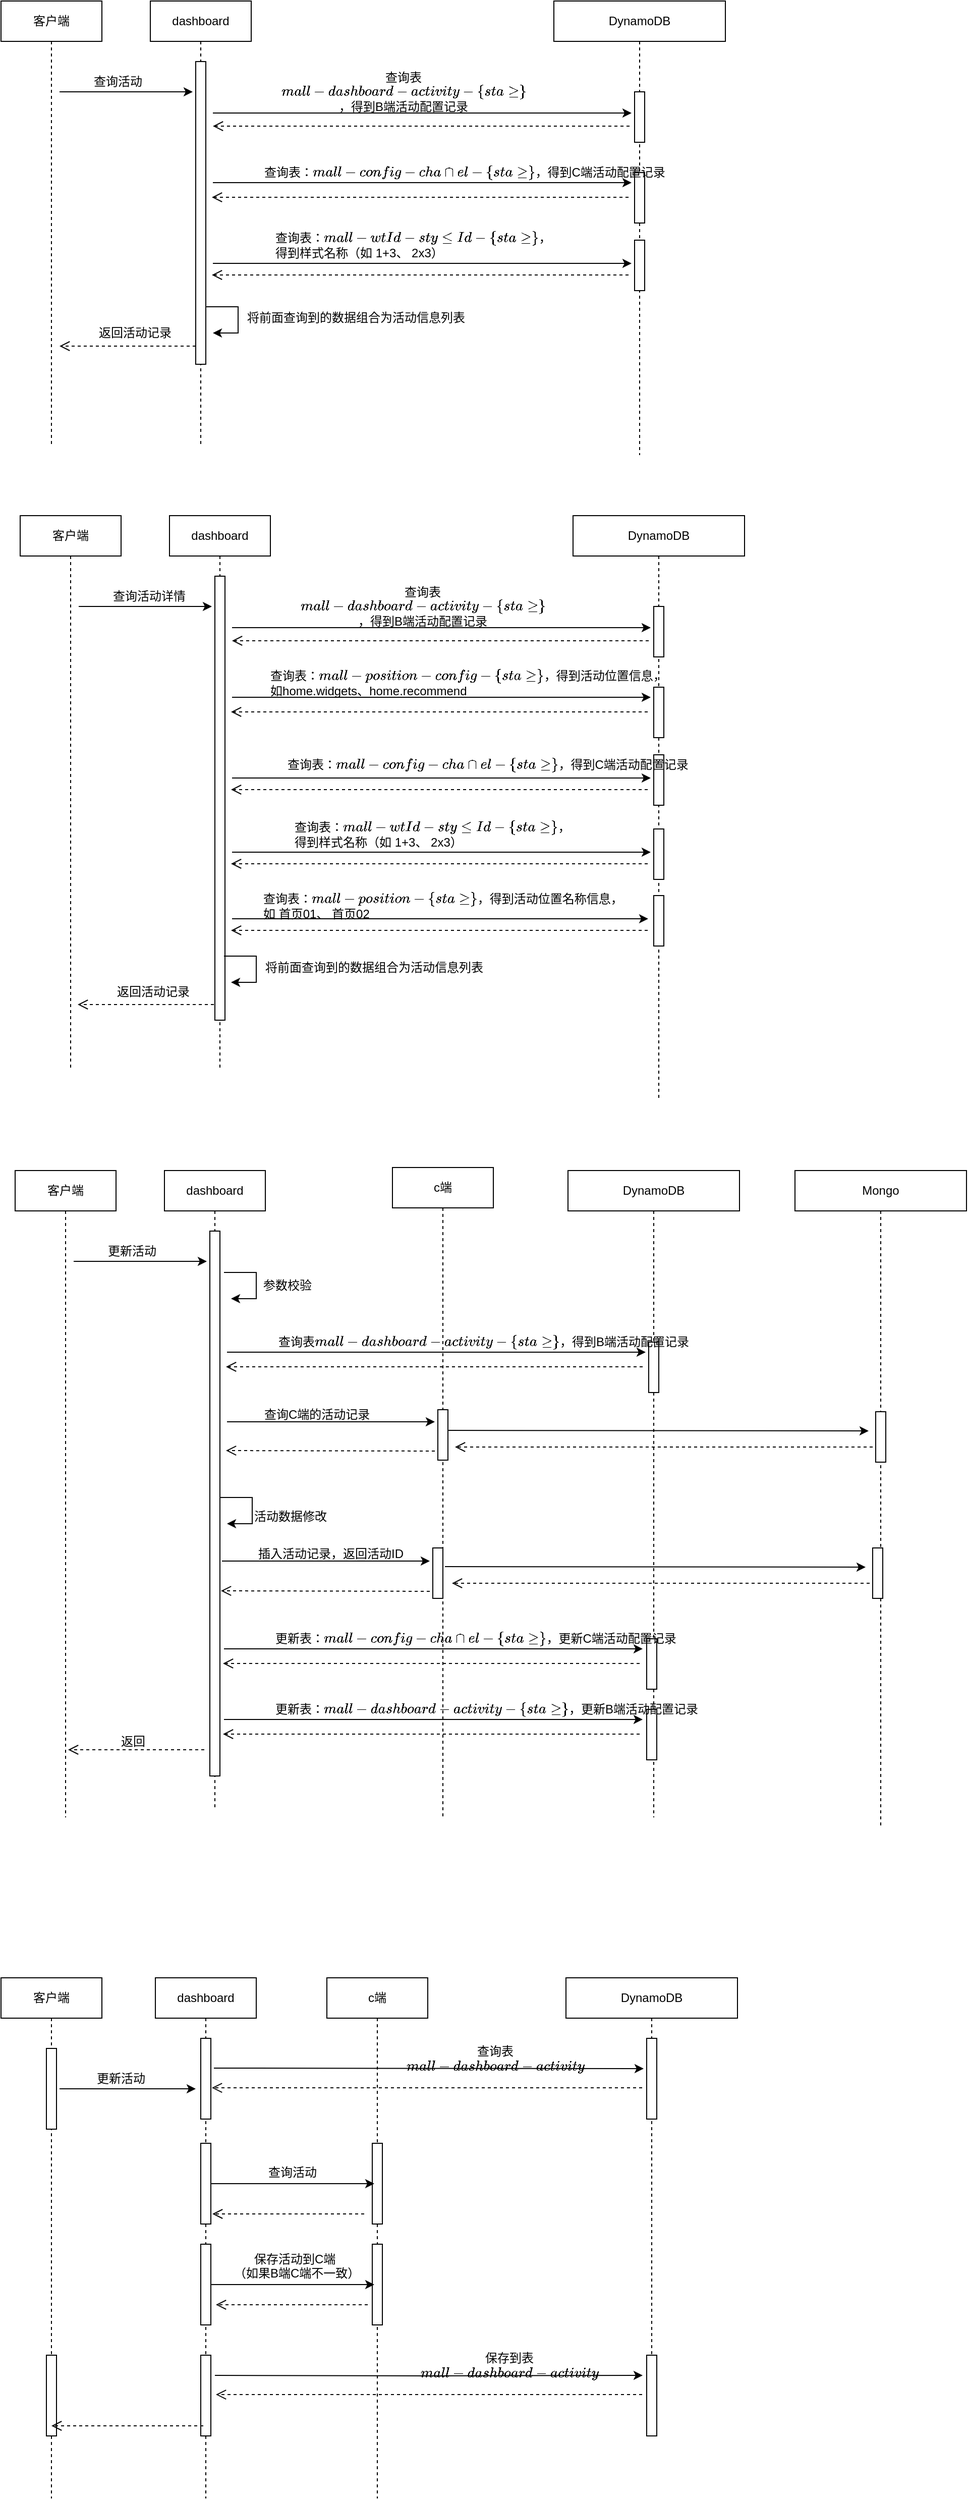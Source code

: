 <mxfile version="10.7.5" type="github"><diagram id="aIg8Oen3vAK2hOE8Q3K5" name="activity"><mxGraphModel dx="1068" dy="568" grid="1" gridSize="10" guides="1" tooltips="1" connect="1" arrows="1" fold="1" page="1" pageScale="1" pageWidth="827" pageHeight="1169" math="0" shadow="0"><root><mxCell id="0"/><mxCell id="1" parent="0"/><mxCell id="6euch11qPGzYsECa58hj-50" value="dashboard" style="shape=umlLifeline;perimeter=lifelinePerimeter;whiteSpace=wrap;html=1;container=1;collapsible=0;recursiveResize=0;outlineConnect=0;" parent="1" vertex="1"><mxGeometry x="188" y="10" width="100" height="440" as="geometry"/></mxCell><mxCell id="6euch11qPGzYsECa58hj-51" value="" style="html=1;points=[];perimeter=orthogonalPerimeter;" parent="6euch11qPGzYsECa58hj-50" vertex="1"><mxGeometry x="45" y="60" width="10" height="300" as="geometry"/></mxCell><mxCell id="6euch11qPGzYsECa58hj-54" style="edgeStyle=orthogonalEdgeStyle;rounded=0;orthogonalLoop=1;jettySize=auto;html=1;" parent="1" edge="1"><mxGeometry relative="1" as="geometry"><mxPoint x="98" y="100" as="sourcePoint"/><mxPoint x="230" y="100" as="targetPoint"/></mxGeometry></mxCell><mxCell id="6euch11qPGzYsECa58hj-55" value="DynamoDB" style="shape=umlLifeline;perimeter=lifelinePerimeter;whiteSpace=wrap;html=1;container=1;collapsible=0;recursiveResize=0;outlineConnect=0;" parent="1" vertex="1"><mxGeometry x="588" y="10" width="170" height="450" as="geometry"/></mxCell><mxCell id="6euch11qPGzYsECa58hj-56" value="" style="html=1;points=[];perimeter=orthogonalPerimeter;" parent="6euch11qPGzYsECa58hj-55" vertex="1"><mxGeometry x="80" y="90" width="10" height="50" as="geometry"/></mxCell><mxCell id="6euch11qPGzYsECa58hj-57" value="" style="html=1;points=[];perimeter=orthogonalPerimeter;" parent="6euch11qPGzYsECa58hj-55" vertex="1"><mxGeometry x="80" y="170" width="10" height="50" as="geometry"/></mxCell><mxCell id="L_b3pQN-aUuuTGfl1XVL-4" value="" style="html=1;points=[];perimeter=orthogonalPerimeter;" vertex="1" parent="6euch11qPGzYsECa58hj-55"><mxGeometry x="80" y="237" width="10" height="50" as="geometry"/></mxCell><mxCell id="6euch11qPGzYsECa58hj-59" value="查询表`mall-dashboard-activity-{stage}`，得到B端活动配置记录" style="text;html=1;strokeColor=none;fillColor=none;align=center;verticalAlign=middle;whiteSpace=wrap;rounded=0;" parent="1" vertex="1"><mxGeometry x="322" y="90" width="234" height="20" as="geometry"/></mxCell><mxCell id="6euch11qPGzYsECa58hj-60" value="" style="html=1;verticalAlign=bottom;endArrow=open;dashed=1;endSize=8;" parent="1" edge="1"><mxGeometry relative="1" as="geometry"><mxPoint x="663" y="134" as="sourcePoint"/><mxPoint x="250" y="134" as="targetPoint"/></mxGeometry></mxCell><mxCell id="6euch11qPGzYsECa58hj-62" value="" style="endArrow=classic;html=1;entryX=-0.3;entryY=0.4;entryDx=0;entryDy=0;entryPerimeter=0;" parent="1" edge="1"><mxGeometry width="50" height="50" relative="1" as="geometry"><mxPoint x="250" y="121" as="sourcePoint"/><mxPoint x="665" y="121" as="targetPoint"/></mxGeometry></mxCell><mxCell id="6euch11qPGzYsECa58hj-63" value="将前面查询到的数据组合为活动信息列表" style="text;html=1;strokeColor=none;fillColor=none;align=center;verticalAlign=middle;whiteSpace=wrap;rounded=0;" parent="1" vertex="1"><mxGeometry x="280" y="314" width="224" height="20" as="geometry"/></mxCell><mxCell id="6euch11qPGzYsECa58hj-65" value="客户端" style="shape=umlLifeline;perimeter=lifelinePerimeter;whiteSpace=wrap;html=1;container=1;collapsible=0;recursiveResize=0;outlineConnect=0;" parent="1" vertex="1"><mxGeometry x="40" y="10" width="100" height="440" as="geometry"/></mxCell><mxCell id="6euch11qPGzYsECa58hj-69" value="查询活动" style="text;html=1;resizable=0;points=[];autosize=1;align=left;verticalAlign=top;spacingTop=-4;" parent="1" vertex="1"><mxGeometry x="130" y="80" width="60" height="20" as="geometry"/></mxCell><mxCell id="6euch11qPGzYsECa58hj-72" value="" style="html=1;verticalAlign=bottom;endArrow=open;dashed=1;endSize=8;" parent="1" edge="1"><mxGeometry relative="1" as="geometry"><mxPoint x="233" y="352" as="sourcePoint"/><mxPoint x="98" y="352" as="targetPoint"/></mxGeometry></mxCell><mxCell id="6euch11qPGzYsECa58hj-73" value="&lt;span&gt;返回活动记录&lt;/span&gt;" style="text;html=1;resizable=0;points=[];autosize=1;align=left;verticalAlign=top;spacingTop=-4;" parent="1" vertex="1"><mxGeometry x="135" y="329" width="90" height="20" as="geometry"/></mxCell><mxCell id="6euch11qPGzYsECa58hj-84" value="dashboard" style="shape=umlLifeline;perimeter=lifelinePerimeter;whiteSpace=wrap;html=1;container=1;collapsible=0;recursiveResize=0;outlineConnect=0;" parent="1" vertex="1"><mxGeometry x="193" y="1969" width="100" height="516" as="geometry"/></mxCell><mxCell id="6euch11qPGzYsECa58hj-112" value="" style="html=1;points=[];perimeter=orthogonalPerimeter;" parent="6euch11qPGzYsECa58hj-84" vertex="1"><mxGeometry x="45" y="164" width="10" height="80" as="geometry"/></mxCell><mxCell id="6euch11qPGzYsECa58hj-119" value="" style="html=1;points=[];perimeter=orthogonalPerimeter;" parent="6euch11qPGzYsECa58hj-84" vertex="1"><mxGeometry x="45" y="264" width="10" height="80" as="geometry"/></mxCell><mxCell id="6euch11qPGzYsECa58hj-124" value="" style="html=1;points=[];perimeter=orthogonalPerimeter;" parent="6euch11qPGzYsECa58hj-84" vertex="1"><mxGeometry x="45" y="374" width="10" height="80" as="geometry"/></mxCell><mxCell id="6euch11qPGzYsECa58hj-132" value="" style="html=1;points=[];perimeter=orthogonalPerimeter;" parent="6euch11qPGzYsECa58hj-84" vertex="1"><mxGeometry x="45" y="60" width="10" height="80" as="geometry"/></mxCell><mxCell id="6euch11qPGzYsECa58hj-90" value="DynamoDB" style="shape=umlLifeline;perimeter=lifelinePerimeter;whiteSpace=wrap;html=1;container=1;collapsible=0;recursiveResize=0;outlineConnect=0;" parent="1" vertex="1"><mxGeometry x="600" y="1969" width="170" height="450" as="geometry"/></mxCell><mxCell id="6euch11qPGzYsECa58hj-125" value="" style="html=1;points=[];perimeter=orthogonalPerimeter;" parent="6euch11qPGzYsECa58hj-90" vertex="1"><mxGeometry x="80" y="374" width="10" height="80" as="geometry"/></mxCell><mxCell id="6euch11qPGzYsECa58hj-134" value="" style="html=1;points=[];perimeter=orthogonalPerimeter;" parent="6euch11qPGzYsECa58hj-90" vertex="1"><mxGeometry x="80" y="60" width="10" height="80" as="geometry"/></mxCell><mxCell id="6euch11qPGzYsECa58hj-100" value="客户端" style="shape=umlLifeline;perimeter=lifelinePerimeter;whiteSpace=wrap;html=1;container=1;collapsible=0;recursiveResize=0;outlineConnect=0;" parent="1" vertex="1"><mxGeometry x="40" y="1969" width="100" height="516" as="geometry"/></mxCell><mxCell id="6euch11qPGzYsECa58hj-111" value="" style="html=1;points=[];perimeter=orthogonalPerimeter;" parent="6euch11qPGzYsECa58hj-100" vertex="1"><mxGeometry x="45" y="70" width="10" height="80" as="geometry"/></mxCell><mxCell id="6euch11qPGzYsECa58hj-131" value="" style="html=1;points=[];perimeter=orthogonalPerimeter;" parent="6euch11qPGzYsECa58hj-100" vertex="1"><mxGeometry x="45" y="374" width="10" height="80" as="geometry"/></mxCell><mxCell id="6euch11qPGzYsECa58hj-110" value="c端" style="shape=umlLifeline;perimeter=lifelinePerimeter;whiteSpace=wrap;html=1;container=1;collapsible=0;recursiveResize=0;outlineConnect=0;" parent="1" vertex="1"><mxGeometry x="363" y="1969" width="100" height="516" as="geometry"/></mxCell><mxCell id="6euch11qPGzYsECa58hj-115" value="" style="html=1;points=[];perimeter=orthogonalPerimeter;" parent="6euch11qPGzYsECa58hj-110" vertex="1"><mxGeometry x="45" y="164" width="10" height="80" as="geometry"/></mxCell><mxCell id="6euch11qPGzYsECa58hj-120" value="" style="html=1;points=[];perimeter=orthogonalPerimeter;" parent="6euch11qPGzYsECa58hj-110" vertex="1"><mxGeometry x="45" y="264" width="10" height="80" as="geometry"/></mxCell><mxCell id="6euch11qPGzYsECa58hj-114" value="更新活动" style="text;html=1;resizable=0;points=[];autosize=1;align=left;verticalAlign=top;spacingTop=-4;" parent="1" vertex="1"><mxGeometry x="133" y="2059" width="60" height="20" as="geometry"/></mxCell><mxCell id="6euch11qPGzYsECa58hj-116" style="edgeStyle=orthogonalEdgeStyle;rounded=0;orthogonalLoop=1;jettySize=auto;html=1;entryX=0.2;entryY=0.5;entryDx=0;entryDy=0;entryPerimeter=0;" parent="1" source="6euch11qPGzYsECa58hj-112" target="6euch11qPGzYsECa58hj-115" edge="1"><mxGeometry relative="1" as="geometry"/></mxCell><mxCell id="6euch11qPGzYsECa58hj-117" value="查询活动" style="text;html=1;resizable=0;points=[];autosize=1;align=left;verticalAlign=top;spacingTop=-4;" parent="1" vertex="1"><mxGeometry x="303" y="2152" width="60" height="20" as="geometry"/></mxCell><mxCell id="6euch11qPGzYsECa58hj-118" value="" style="html=1;verticalAlign=bottom;endArrow=open;dashed=1;endSize=8;" parent="1" edge="1"><mxGeometry relative="1" as="geometry"><mxPoint x="400" y="2203" as="sourcePoint"/><mxPoint x="249.5" y="2203" as="targetPoint"/></mxGeometry></mxCell><mxCell id="6euch11qPGzYsECa58hj-121" style="edgeStyle=orthogonalEdgeStyle;rounded=0;orthogonalLoop=1;jettySize=auto;html=1;entryX=0.2;entryY=0.5;entryDx=0;entryDy=0;entryPerimeter=0;" parent="1" edge="1"><mxGeometry relative="1" as="geometry"><mxPoint x="248" y="2273" as="sourcePoint"/><mxPoint x="410" y="2273" as="targetPoint"/></mxGeometry></mxCell><mxCell id="6euch11qPGzYsECa58hj-122" value="" style="html=1;verticalAlign=bottom;endArrow=open;dashed=1;endSize=8;" parent="1" edge="1"><mxGeometry relative="1" as="geometry"><mxPoint x="403.5" y="2293" as="sourcePoint"/><mxPoint x="253" y="2293" as="targetPoint"/></mxGeometry></mxCell><mxCell id="6euch11qPGzYsECa58hj-123" value="&amp;nbsp; &amp;nbsp; &amp;nbsp; 保存活动到C端&lt;br&gt;（如果B端C端不一致）&lt;br&gt;" style="text;html=1;resizable=0;points=[];autosize=1;align=left;verticalAlign=top;spacingTop=-4;" parent="1" vertex="1"><mxGeometry x="269" y="2238" width="140" height="30" as="geometry"/></mxCell><mxCell id="6euch11qPGzYsECa58hj-126" style="edgeStyle=orthogonalEdgeStyle;rounded=0;orthogonalLoop=1;jettySize=auto;html=1;entryX=-0.4;entryY=0.25;entryDx=0;entryDy=0;entryPerimeter=0;" parent="1" target="6euch11qPGzYsECa58hj-125" edge="1"><mxGeometry relative="1" as="geometry"><mxPoint x="252" y="2363" as="sourcePoint"/><mxPoint x="414" y="2363" as="targetPoint"/></mxGeometry></mxCell><mxCell id="6euch11qPGzYsECa58hj-128" value="&lt;span&gt;保存到&lt;/span&gt;表`mall-dashboard-activity`" style="text;html=1;strokeColor=none;fillColor=none;align=center;verticalAlign=middle;whiteSpace=wrap;rounded=0;" parent="1" vertex="1"><mxGeometry x="439" y="2343" width="210" height="20" as="geometry"/></mxCell><mxCell id="6euch11qPGzYsECa58hj-129" value="" style="html=1;verticalAlign=bottom;endArrow=open;dashed=1;endSize=8;entryX=1.5;entryY=0.488;entryDx=0;entryDy=0;entryPerimeter=0;" parent="1" target="6euch11qPGzYsECa58hj-124" edge="1"><mxGeometry relative="1" as="geometry"><mxPoint x="675.5" y="2382" as="sourcePoint"/><mxPoint x="525" y="2382" as="targetPoint"/></mxGeometry></mxCell><mxCell id="6euch11qPGzYsECa58hj-130" value="" style="html=1;verticalAlign=bottom;endArrow=open;dashed=1;endSize=8;" parent="1" edge="1"><mxGeometry relative="1" as="geometry"><mxPoint x="240.5" y="2413" as="sourcePoint"/><mxPoint x="90" y="2413" as="targetPoint"/></mxGeometry></mxCell><mxCell id="6euch11qPGzYsECa58hj-133" style="edgeStyle=orthogonalEdgeStyle;rounded=0;orthogonalLoop=1;jettySize=auto;html=1;" parent="1" edge="1"><mxGeometry relative="1" as="geometry"><mxPoint x="98" y="2079" as="sourcePoint"/><mxPoint x="233" y="2079" as="targetPoint"/></mxGeometry></mxCell><mxCell id="6euch11qPGzYsECa58hj-135" style="edgeStyle=orthogonalEdgeStyle;rounded=0;orthogonalLoop=1;jettySize=auto;html=1;entryX=-0.3;entryY=0.375;entryDx=0;entryDy=0;entryPerimeter=0;" parent="1" target="6euch11qPGzYsECa58hj-134" edge="1"><mxGeometry relative="1" as="geometry"><mxPoint x="251" y="2058.5" as="sourcePoint"/><mxPoint x="413" y="2058.5" as="targetPoint"/></mxGeometry></mxCell><mxCell id="6euch11qPGzYsECa58hj-136" value="查询表`mall-dashboard-activity`" style="text;html=1;strokeColor=none;fillColor=none;align=center;verticalAlign=middle;whiteSpace=wrap;rounded=0;" parent="1" vertex="1"><mxGeometry x="425" y="2039" width="210" height="20" as="geometry"/></mxCell><mxCell id="6euch11qPGzYsECa58hj-137" value="" style="html=1;verticalAlign=bottom;endArrow=open;dashed=1;endSize=8;entryX=1.1;entryY=0.613;entryDx=0;entryDy=0;entryPerimeter=0;" parent="1" target="6euch11qPGzYsECa58hj-132" edge="1"><mxGeometry relative="1" as="geometry"><mxPoint x="675.5" y="2078" as="sourcePoint"/><mxPoint x="525" y="2078" as="targetPoint"/></mxGeometry></mxCell><mxCell id="L_b3pQN-aUuuTGfl1XVL-1" value="&lt;span&gt;查询表：`mall-config-channel-{stage}`，得到C端活动配置记录&lt;/span&gt;" style="text;html=1;resizable=0;points=[];autosize=1;align=left;verticalAlign=top;spacingTop=-4;" vertex="1" parent="1"><mxGeometry x="299" y="170" width="350" height="20" as="geometry"/></mxCell><mxCell id="L_b3pQN-aUuuTGfl1XVL-2" value="" style="endArrow=classic;html=1;entryX=-0.3;entryY=0.4;entryDx=0;entryDy=0;entryPerimeter=0;" edge="1" parent="1"><mxGeometry width="50" height="50" relative="1" as="geometry"><mxPoint x="250" y="190" as="sourcePoint"/><mxPoint x="665" y="190" as="targetPoint"/></mxGeometry></mxCell><mxCell id="L_b3pQN-aUuuTGfl1XVL-3" value="" style="html=1;verticalAlign=bottom;endArrow=open;dashed=1;endSize=8;" edge="1" parent="1"><mxGeometry relative="1" as="geometry"><mxPoint x="662" y="204.5" as="sourcePoint"/><mxPoint x="249" y="204.5" as="targetPoint"/></mxGeometry></mxCell><mxCell id="L_b3pQN-aUuuTGfl1XVL-5" value="" style="endArrow=classic;html=1;entryX=-0.3;entryY=0.4;entryDx=0;entryDy=0;entryPerimeter=0;" edge="1" parent="1"><mxGeometry width="50" height="50" relative="1" as="geometry"><mxPoint x="250" y="270" as="sourcePoint"/><mxPoint x="665" y="270" as="targetPoint"/></mxGeometry></mxCell><mxCell id="L_b3pQN-aUuuTGfl1XVL-6" value="" style="html=1;verticalAlign=bottom;endArrow=open;dashed=1;endSize=8;" edge="1" parent="1"><mxGeometry relative="1" as="geometry"><mxPoint x="662" y="281.5" as="sourcePoint"/><mxPoint x="249" y="281.5" as="targetPoint"/></mxGeometry></mxCell><mxCell id="L_b3pQN-aUuuTGfl1XVL-7" value="&lt;span&gt;查询表：`mall-widgetId-styleId-{stage}`，&lt;br&gt;得到样式名称（如 1+3、 2x3）&lt;/span&gt;" style="text;html=1;resizable=0;points=[];autosize=1;align=left;verticalAlign=top;spacingTop=-4;" vertex="1" parent="1"><mxGeometry x="310" y="235" width="230" height="30" as="geometry"/></mxCell><mxCell id="C54KQgRgkWEfFCcufJO6-1" style="edgeStyle=orthogonalEdgeStyle;rounded=0;orthogonalLoop=1;jettySize=auto;html=1;" edge="1" parent="1"><mxGeometry relative="1" as="geometry"><mxPoint x="250" y="339" as="targetPoint"/><mxPoint x="243" y="313" as="sourcePoint"/><Array as="points"><mxPoint x="275" y="313"/><mxPoint x="275" y="339"/></Array></mxGeometry></mxCell><mxCell id="C54KQgRgkWEfFCcufJO6-24" value="dashboard" style="shape=umlLifeline;perimeter=lifelinePerimeter;whiteSpace=wrap;html=1;container=1;collapsible=0;recursiveResize=0;outlineConnect=0;" vertex="1" parent="1"><mxGeometry x="207" y="520" width="100" height="550" as="geometry"/></mxCell><mxCell id="C54KQgRgkWEfFCcufJO6-25" value="" style="html=1;points=[];perimeter=orthogonalPerimeter;" vertex="1" parent="C54KQgRgkWEfFCcufJO6-24"><mxGeometry x="45" y="60" width="10" height="440" as="geometry"/></mxCell><mxCell id="C54KQgRgkWEfFCcufJO6-26" style="edgeStyle=orthogonalEdgeStyle;rounded=0;orthogonalLoop=1;jettySize=auto;html=1;" edge="1" parent="1"><mxGeometry relative="1" as="geometry"><mxPoint x="117" y="610" as="sourcePoint"/><mxPoint x="249" y="610" as="targetPoint"/></mxGeometry></mxCell><mxCell id="C54KQgRgkWEfFCcufJO6-27" value="DynamoDB" style="shape=umlLifeline;perimeter=lifelinePerimeter;whiteSpace=wrap;html=1;container=1;collapsible=0;recursiveResize=0;outlineConnect=0;" vertex="1" parent="1"><mxGeometry x="607" y="520" width="170" height="580" as="geometry"/></mxCell><mxCell id="C54KQgRgkWEfFCcufJO6-28" value="" style="html=1;points=[];perimeter=orthogonalPerimeter;" vertex="1" parent="C54KQgRgkWEfFCcufJO6-27"><mxGeometry x="80" y="90" width="10" height="50" as="geometry"/></mxCell><mxCell id="C54KQgRgkWEfFCcufJO6-29" value="" style="html=1;points=[];perimeter=orthogonalPerimeter;" vertex="1" parent="C54KQgRgkWEfFCcufJO6-27"><mxGeometry x="80" y="170" width="10" height="50" as="geometry"/></mxCell><mxCell id="C54KQgRgkWEfFCcufJO6-30" value="" style="html=1;points=[];perimeter=orthogonalPerimeter;" vertex="1" parent="C54KQgRgkWEfFCcufJO6-27"><mxGeometry x="80" y="237" width="10" height="50" as="geometry"/></mxCell><mxCell id="C54KQgRgkWEfFCcufJO6-50" value="" style="html=1;points=[];perimeter=orthogonalPerimeter;" vertex="1" parent="C54KQgRgkWEfFCcufJO6-27"><mxGeometry x="80" y="376.5" width="10" height="50" as="geometry"/></mxCell><mxCell id="C54KQgRgkWEfFCcufJO6-51" value="" style="endArrow=classic;html=1;" edge="1" parent="C54KQgRgkWEfFCcufJO6-27"><mxGeometry width="50" height="50" relative="1" as="geometry"><mxPoint x="-338" y="399.5" as="sourcePoint"/><mxPoint x="74.5" y="399.5" as="targetPoint"/></mxGeometry></mxCell><mxCell id="C54KQgRgkWEfFCcufJO6-52" value="" style="html=1;verticalAlign=bottom;endArrow=open;dashed=1;endSize=8;" edge="1" parent="C54KQgRgkWEfFCcufJO6-27"><mxGeometry relative="1" as="geometry"><mxPoint x="74" y="411" as="sourcePoint"/><mxPoint x="-339" y="411" as="targetPoint"/></mxGeometry></mxCell><mxCell id="C54KQgRgkWEfFCcufJO6-58" value="" style="html=1;points=[];perimeter=orthogonalPerimeter;" vertex="1" parent="C54KQgRgkWEfFCcufJO6-27"><mxGeometry x="80" y="310.5" width="10" height="50" as="geometry"/></mxCell><mxCell id="C54KQgRgkWEfFCcufJO6-59" value="" style="endArrow=classic;html=1;entryX=-0.3;entryY=0.4;entryDx=0;entryDy=0;entryPerimeter=0;" edge="1" parent="C54KQgRgkWEfFCcufJO6-27"><mxGeometry width="50" height="50" relative="1" as="geometry"><mxPoint x="-338" y="333.5" as="sourcePoint"/><mxPoint x="77" y="333.5" as="targetPoint"/></mxGeometry></mxCell><mxCell id="C54KQgRgkWEfFCcufJO6-60" value="" style="html=1;verticalAlign=bottom;endArrow=open;dashed=1;endSize=8;" edge="1" parent="C54KQgRgkWEfFCcufJO6-27"><mxGeometry relative="1" as="geometry"><mxPoint x="74" y="345" as="sourcePoint"/><mxPoint x="-339" y="345" as="targetPoint"/></mxGeometry></mxCell><mxCell id="C54KQgRgkWEfFCcufJO6-61" value="&lt;span&gt;查询表：`mall-widgetId-styleId-{stage}`，&lt;br&gt;得到样式名称（如 1+3、 2x3）&lt;/span&gt;" style="text;html=1;resizable=0;points=[];autosize=1;align=left;verticalAlign=top;spacingTop=-4;" vertex="1" parent="C54KQgRgkWEfFCcufJO6-27"><mxGeometry x="-278" y="298.5" width="230" height="30" as="geometry"/></mxCell><mxCell id="C54KQgRgkWEfFCcufJO6-31" value="查询表`mall-dashboard-activity-{stage}`，得到B端活动配置记录" style="text;html=1;strokeColor=none;fillColor=none;align=center;verticalAlign=middle;whiteSpace=wrap;rounded=0;" vertex="1" parent="1"><mxGeometry x="341" y="600" width="234" height="20" as="geometry"/></mxCell><mxCell id="C54KQgRgkWEfFCcufJO6-32" value="" style="html=1;verticalAlign=bottom;endArrow=open;dashed=1;endSize=8;" edge="1" parent="1"><mxGeometry relative="1" as="geometry"><mxPoint x="682" y="644" as="sourcePoint"/><mxPoint x="269" y="644" as="targetPoint"/></mxGeometry></mxCell><mxCell id="C54KQgRgkWEfFCcufJO6-33" value="" style="endArrow=classic;html=1;entryX=-0.3;entryY=0.4;entryDx=0;entryDy=0;entryPerimeter=0;" edge="1" parent="1"><mxGeometry width="50" height="50" relative="1" as="geometry"><mxPoint x="269" y="631" as="sourcePoint"/><mxPoint x="684" y="631" as="targetPoint"/></mxGeometry></mxCell><mxCell id="C54KQgRgkWEfFCcufJO6-34" value="将前面查询到的数据组合为活动信息列表" style="text;html=1;strokeColor=none;fillColor=none;align=center;verticalAlign=middle;whiteSpace=wrap;rounded=0;" vertex="1" parent="1"><mxGeometry x="298" y="957.5" width="224" height="20" as="geometry"/></mxCell><mxCell id="C54KQgRgkWEfFCcufJO6-35" value="客户端" style="shape=umlLifeline;perimeter=lifelinePerimeter;whiteSpace=wrap;html=1;container=1;collapsible=0;recursiveResize=0;outlineConnect=0;" vertex="1" parent="1"><mxGeometry x="59" y="520" width="100" height="550" as="geometry"/></mxCell><mxCell id="C54KQgRgkWEfFCcufJO6-36" value="查询活动详情" style="text;html=1;resizable=0;points=[];autosize=1;align=left;verticalAlign=top;spacingTop=-4;" vertex="1" parent="1"><mxGeometry x="149" y="590" width="90" height="20" as="geometry"/></mxCell><mxCell id="C54KQgRgkWEfFCcufJO6-37" value="" style="html=1;verticalAlign=bottom;endArrow=open;dashed=1;endSize=8;" edge="1" parent="1"><mxGeometry relative="1" as="geometry"><mxPoint x="251" y="1004.5" as="sourcePoint"/><mxPoint x="116" y="1004.5" as="targetPoint"/></mxGeometry></mxCell><mxCell id="C54KQgRgkWEfFCcufJO6-38" value="&lt;span&gt;返回活动记录&lt;/span&gt;" style="text;html=1;resizable=0;points=[];autosize=1;align=left;verticalAlign=top;spacingTop=-4;" vertex="1" parent="1"><mxGeometry x="153" y="981.5" width="90" height="20" as="geometry"/></mxCell><mxCell id="C54KQgRgkWEfFCcufJO6-39" value="&lt;span&gt;查询表：`mall-position-config-{stage}`，得到活动位置信息，&lt;br&gt;如&lt;/span&gt;&lt;span&gt;home.widgets、&lt;/span&gt;&lt;span&gt;home.recommend&lt;br&gt;&lt;br&gt;&lt;/span&gt;" style="text;html=1;resizable=0;points=[];autosize=1;align=left;verticalAlign=top;spacingTop=-4;" vertex="1" parent="1"><mxGeometry x="304.5" y="668.5" width="340" height="40" as="geometry"/></mxCell><mxCell id="C54KQgRgkWEfFCcufJO6-40" value="" style="endArrow=classic;html=1;entryX=-0.3;entryY=0.4;entryDx=0;entryDy=0;entryPerimeter=0;" edge="1" parent="1"><mxGeometry width="50" height="50" relative="1" as="geometry"><mxPoint x="269" y="700" as="sourcePoint"/><mxPoint x="684" y="700" as="targetPoint"/></mxGeometry></mxCell><mxCell id="C54KQgRgkWEfFCcufJO6-41" value="" style="html=1;verticalAlign=bottom;endArrow=open;dashed=1;endSize=8;" edge="1" parent="1"><mxGeometry relative="1" as="geometry"><mxPoint x="681" y="714.5" as="sourcePoint"/><mxPoint x="268" y="714.5" as="targetPoint"/></mxGeometry></mxCell><mxCell id="C54KQgRgkWEfFCcufJO6-42" value="" style="endArrow=classic;html=1;entryX=-0.3;entryY=0.4;entryDx=0;entryDy=0;entryPerimeter=0;" edge="1" parent="1"><mxGeometry width="50" height="50" relative="1" as="geometry"><mxPoint x="269" y="780" as="sourcePoint"/><mxPoint x="684" y="780" as="targetPoint"/></mxGeometry></mxCell><mxCell id="C54KQgRgkWEfFCcufJO6-43" value="" style="html=1;verticalAlign=bottom;endArrow=open;dashed=1;endSize=8;" edge="1" parent="1"><mxGeometry relative="1" as="geometry"><mxPoint x="681" y="791.5" as="sourcePoint"/><mxPoint x="268" y="791.5" as="targetPoint"/></mxGeometry></mxCell><mxCell id="C54KQgRgkWEfFCcufJO6-44" value="查询表：`mall-config-channel-{stage}`，得到C端活动配置记录&lt;br&gt;" style="text;html=1;resizable=0;points=[];autosize=1;align=left;verticalAlign=top;spacingTop=-4;" vertex="1" parent="1"><mxGeometry x="322" y="757" width="350" height="20" as="geometry"/></mxCell><mxCell id="C54KQgRgkWEfFCcufJO6-45" style="edgeStyle=orthogonalEdgeStyle;rounded=0;orthogonalLoop=1;jettySize=auto;html=1;" edge="1" parent="1"><mxGeometry relative="1" as="geometry"><mxPoint x="268" y="982.5" as="targetPoint"/><mxPoint x="261" y="956.5" as="sourcePoint"/><Array as="points"><mxPoint x="293" y="956.5"/><mxPoint x="293" y="982.5"/></Array></mxGeometry></mxCell><mxCell id="C54KQgRgkWEfFCcufJO6-53" value="查询表：`mall-position-{stage}`，得到活动位置名称信息，&lt;br&gt;如&amp;nbsp;&lt;span&gt;首页01、&amp;nbsp;&lt;/span&gt;&lt;span&gt;首页02&lt;br&gt;&lt;/span&gt;" style="text;html=1;resizable=0;points=[];autosize=1;align=left;verticalAlign=top;spacingTop=-4;" vertex="1" parent="1"><mxGeometry x="298" y="890" width="320" height="30" as="geometry"/></mxCell><mxCell id="C54KQgRgkWEfFCcufJO6-62" value="dashboard" style="shape=umlLifeline;perimeter=lifelinePerimeter;whiteSpace=wrap;html=1;container=1;collapsible=0;recursiveResize=0;outlineConnect=0;" vertex="1" parent="1"><mxGeometry x="202" y="1169" width="100" height="631" as="geometry"/></mxCell><mxCell id="C54KQgRgkWEfFCcufJO6-63" value="" style="html=1;points=[];perimeter=orthogonalPerimeter;" vertex="1" parent="C54KQgRgkWEfFCcufJO6-62"><mxGeometry x="45" y="60" width="10" height="540" as="geometry"/></mxCell><mxCell id="C54KQgRgkWEfFCcufJO6-64" style="edgeStyle=orthogonalEdgeStyle;rounded=0;orthogonalLoop=1;jettySize=auto;html=1;" edge="1" parent="1"><mxGeometry relative="1" as="geometry"><mxPoint x="112" y="1259" as="sourcePoint"/><mxPoint x="244" y="1259" as="targetPoint"/></mxGeometry></mxCell><mxCell id="C54KQgRgkWEfFCcufJO6-65" value="DynamoDB" style="shape=umlLifeline;perimeter=lifelinePerimeter;whiteSpace=wrap;html=1;container=1;collapsible=0;recursiveResize=0;outlineConnect=0;" vertex="1" parent="1"><mxGeometry x="602" y="1169" width="170" height="641" as="geometry"/></mxCell><mxCell id="C54KQgRgkWEfFCcufJO6-67" value="" style="html=1;points=[];perimeter=orthogonalPerimeter;" vertex="1" parent="C54KQgRgkWEfFCcufJO6-65"><mxGeometry x="80" y="170" width="10" height="50" as="geometry"/></mxCell><mxCell id="C54KQgRgkWEfFCcufJO6-110" value="" style="html=1;points=[];perimeter=orthogonalPerimeter;" vertex="1" parent="C54KQgRgkWEfFCcufJO6-65"><mxGeometry x="78" y="464" width="10" height="50" as="geometry"/></mxCell><mxCell id="C54KQgRgkWEfFCcufJO6-111" value="更新表：`mall-config-channel-{stage}`，更新C端活动配置记录&lt;br&gt;" style="text;html=1;resizable=0;points=[];autosize=1;align=left;verticalAlign=top;spacingTop=-4;" vertex="1" parent="C54KQgRgkWEfFCcufJO6-65"><mxGeometry x="-292" y="454" width="350" height="20" as="geometry"/></mxCell><mxCell id="C54KQgRgkWEfFCcufJO6-112" value="" style="endArrow=classic;html=1;entryX=-0.3;entryY=0.4;entryDx=0;entryDy=0;entryPerimeter=0;" edge="1" parent="C54KQgRgkWEfFCcufJO6-65"><mxGeometry width="50" height="50" relative="1" as="geometry"><mxPoint x="-341" y="474" as="sourcePoint"/><mxPoint x="74" y="474" as="targetPoint"/></mxGeometry></mxCell><mxCell id="C54KQgRgkWEfFCcufJO6-113" value="" style="html=1;verticalAlign=bottom;endArrow=open;dashed=1;endSize=8;" edge="1" parent="C54KQgRgkWEfFCcufJO6-65"><mxGeometry relative="1" as="geometry"><mxPoint x="71" y="488.5" as="sourcePoint"/><mxPoint x="-342" y="488.5" as="targetPoint"/></mxGeometry></mxCell><mxCell id="C54KQgRgkWEfFCcufJO6-114" value="" style="html=1;points=[];perimeter=orthogonalPerimeter;" vertex="1" parent="C54KQgRgkWEfFCcufJO6-65"><mxGeometry x="78" y="534" width="10" height="50" as="geometry"/></mxCell><mxCell id="C54KQgRgkWEfFCcufJO6-115" value="更新表：`mall-dashboard-activity-{stage}`，更新B端活动配置记录&lt;br&gt;" style="text;html=1;resizable=0;points=[];autosize=1;align=left;verticalAlign=top;spacingTop=-4;" vertex="1" parent="C54KQgRgkWEfFCcufJO6-65"><mxGeometry x="-292" y="524" width="360" height="20" as="geometry"/></mxCell><mxCell id="C54KQgRgkWEfFCcufJO6-116" value="" style="endArrow=classic;html=1;entryX=-0.3;entryY=0.4;entryDx=0;entryDy=0;entryPerimeter=0;" edge="1" parent="C54KQgRgkWEfFCcufJO6-65"><mxGeometry width="50" height="50" relative="1" as="geometry"><mxPoint x="-341" y="544" as="sourcePoint"/><mxPoint x="74" y="544" as="targetPoint"/></mxGeometry></mxCell><mxCell id="C54KQgRgkWEfFCcufJO6-117" value="" style="html=1;verticalAlign=bottom;endArrow=open;dashed=1;endSize=8;" edge="1" parent="C54KQgRgkWEfFCcufJO6-65"><mxGeometry relative="1" as="geometry"><mxPoint x="71" y="558.5" as="sourcePoint"/><mxPoint x="-342" y="558.5" as="targetPoint"/></mxGeometry></mxCell><mxCell id="C54KQgRgkWEfFCcufJO6-73" value="客户端" style="shape=umlLifeline;perimeter=lifelinePerimeter;whiteSpace=wrap;html=1;container=1;collapsible=0;recursiveResize=0;outlineConnect=0;" vertex="1" parent="1"><mxGeometry x="54" y="1169" width="100" height="641" as="geometry"/></mxCell><mxCell id="C54KQgRgkWEfFCcufJO6-74" value="更新活动" style="text;html=1;resizable=0;points=[];autosize=1;align=left;verticalAlign=top;spacingTop=-4;" vertex="1" parent="1"><mxGeometry x="144" y="1239" width="60" height="20" as="geometry"/></mxCell><mxCell id="C54KQgRgkWEfFCcufJO6-75" value="" style="html=1;verticalAlign=bottom;endArrow=open;dashed=1;endSize=8;" edge="1" parent="1"><mxGeometry relative="1" as="geometry"><mxPoint x="241.5" y="1743" as="sourcePoint"/><mxPoint x="106.5" y="1743" as="targetPoint"/></mxGeometry></mxCell><mxCell id="C54KQgRgkWEfFCcufJO6-77" value="&lt;span&gt;查询表`mall-dashboard-activity-{stage}`，得到B端活动配置记录&lt;/span&gt;&lt;br&gt;" style="text;html=1;resizable=0;points=[];autosize=1;align=left;verticalAlign=top;spacingTop=-4;" vertex="1" parent="1"><mxGeometry x="313" y="1329" width="350" height="20" as="geometry"/></mxCell><mxCell id="C54KQgRgkWEfFCcufJO6-78" value="" style="endArrow=classic;html=1;entryX=-0.3;entryY=0.4;entryDx=0;entryDy=0;entryPerimeter=0;" edge="1" parent="1"><mxGeometry width="50" height="50" relative="1" as="geometry"><mxPoint x="264" y="1349" as="sourcePoint"/><mxPoint x="679" y="1349" as="targetPoint"/></mxGeometry></mxCell><mxCell id="C54KQgRgkWEfFCcufJO6-79" value="" style="html=1;verticalAlign=bottom;endArrow=open;dashed=1;endSize=8;" edge="1" parent="1"><mxGeometry relative="1" as="geometry"><mxPoint x="676" y="1363.5" as="sourcePoint"/><mxPoint x="263" y="1363.5" as="targetPoint"/></mxGeometry></mxCell><mxCell id="C54KQgRgkWEfFCcufJO6-80" value="" style="endArrow=classic;html=1;" edge="1" parent="1"><mxGeometry width="50" height="50" relative="1" as="geometry"><mxPoint x="264" y="1418" as="sourcePoint"/><mxPoint x="470" y="1418" as="targetPoint"/></mxGeometry></mxCell><mxCell id="C54KQgRgkWEfFCcufJO6-81" value="" style="html=1;verticalAlign=bottom;endArrow=open;dashed=1;endSize=8;" edge="1" parent="1"><mxGeometry relative="1" as="geometry"><mxPoint x="470" y="1447" as="sourcePoint"/><mxPoint x="263" y="1446.5" as="targetPoint"/></mxGeometry></mxCell><mxCell id="C54KQgRgkWEfFCcufJO6-84" value="c端" style="shape=umlLifeline;perimeter=lifelinePerimeter;whiteSpace=wrap;html=1;container=1;collapsible=0;recursiveResize=0;outlineConnect=0;" vertex="1" parent="1"><mxGeometry x="428" y="1166" width="100" height="644" as="geometry"/></mxCell><mxCell id="C54KQgRgkWEfFCcufJO6-68" value="" style="html=1;points=[];perimeter=orthogonalPerimeter;" vertex="1" parent="C54KQgRgkWEfFCcufJO6-84"><mxGeometry x="45" y="240" width="10" height="50" as="geometry"/></mxCell><mxCell id="C54KQgRgkWEfFCcufJO6-98" value="" style="endArrow=classic;html=1;" edge="1" parent="C54KQgRgkWEfFCcufJO6-84"><mxGeometry width="50" height="50" relative="1" as="geometry"><mxPoint x="-169" y="390" as="sourcePoint"/><mxPoint x="37" y="390" as="targetPoint"/></mxGeometry></mxCell><mxCell id="C54KQgRgkWEfFCcufJO6-99" value="" style="html=1;verticalAlign=bottom;endArrow=open;dashed=1;endSize=8;" edge="1" parent="C54KQgRgkWEfFCcufJO6-84"><mxGeometry relative="1" as="geometry"><mxPoint x="37" y="420" as="sourcePoint"/><mxPoint x="-170" y="419.5" as="targetPoint"/></mxGeometry></mxCell><mxCell id="C54KQgRgkWEfFCcufJO6-100" value="" style="html=1;points=[];perimeter=orthogonalPerimeter;" vertex="1" parent="C54KQgRgkWEfFCcufJO6-84"><mxGeometry x="40" y="377" width="10" height="50" as="geometry"/></mxCell><mxCell id="C54KQgRgkWEfFCcufJO6-101" value="插入活动记录，返回活动ID" style="text;html=1;resizable=0;points=[];autosize=1;align=left;verticalAlign=top;spacingTop=-4;" vertex="1" parent="C54KQgRgkWEfFCcufJO6-84"><mxGeometry x="-135" y="373" width="160" height="20" as="geometry"/></mxCell><mxCell id="C54KQgRgkWEfFCcufJO6-96" style="edgeStyle=orthogonalEdgeStyle;rounded=0;orthogonalLoop=1;jettySize=auto;html=1;" edge="1" parent="C54KQgRgkWEfFCcufJO6-84"><mxGeometry relative="1" as="geometry"><mxPoint x="-164" y="353" as="targetPoint"/><mxPoint x="-171" y="327" as="sourcePoint"/><Array as="points"><mxPoint x="-139" y="326.5"/><mxPoint x="-139" y="352.5"/></Array></mxGeometry></mxCell><mxCell id="C54KQgRgkWEfFCcufJO6-97" value="活动数据修改" style="text;html=1;resizable=0;points=[];autosize=1;align=left;verticalAlign=top;spacingTop=-4;" vertex="1" parent="C54KQgRgkWEfFCcufJO6-84"><mxGeometry x="-139" y="336" width="90" height="20" as="geometry"/></mxCell><mxCell id="C54KQgRgkWEfFCcufJO6-87" style="edgeStyle=orthogonalEdgeStyle;rounded=0;orthogonalLoop=1;jettySize=auto;html=1;" edge="1" parent="1"><mxGeometry relative="1" as="geometry"><mxPoint x="268" y="1296" as="targetPoint"/><mxPoint x="261" y="1270" as="sourcePoint"/><Array as="points"><mxPoint x="293" y="1269.5"/><mxPoint x="293" y="1295.5"/></Array></mxGeometry></mxCell><mxCell id="C54KQgRgkWEfFCcufJO6-88" value="参数校验" style="text;html=1;resizable=0;points=[];autosize=1;align=left;verticalAlign=top;spacingTop=-4;" vertex="1" parent="1"><mxGeometry x="298" y="1273" width="60" height="20" as="geometry"/></mxCell><mxCell id="C54KQgRgkWEfFCcufJO6-91" value="查询C端的活动记录" style="text;html=1;resizable=0;points=[];autosize=1;align=left;verticalAlign=top;spacingTop=-4;" vertex="1" parent="1"><mxGeometry x="299" y="1401" width="120" height="20" as="geometry"/></mxCell><mxCell id="C54KQgRgkWEfFCcufJO6-102" value="Mongo" style="shape=umlLifeline;perimeter=lifelinePerimeter;whiteSpace=wrap;html=1;container=1;collapsible=0;recursiveResize=0;outlineConnect=0;" vertex="1" parent="1"><mxGeometry x="827" y="1169" width="170" height="651" as="geometry"/></mxCell><mxCell id="C54KQgRgkWEfFCcufJO6-104" value="" style="html=1;points=[];perimeter=orthogonalPerimeter;" vertex="1" parent="C54KQgRgkWEfFCcufJO6-102"><mxGeometry x="80" y="239" width="10" height="50" as="geometry"/></mxCell><mxCell id="C54KQgRgkWEfFCcufJO6-107" value="" style="html=1;points=[];perimeter=orthogonalPerimeter;" vertex="1" parent="C54KQgRgkWEfFCcufJO6-102"><mxGeometry x="77" y="374" width="10" height="50" as="geometry"/></mxCell><mxCell id="C54KQgRgkWEfFCcufJO6-108" value="" style="endArrow=classic;html=1;" edge="1" parent="C54KQgRgkWEfFCcufJO6-102"><mxGeometry width="50" height="50" relative="1" as="geometry"><mxPoint x="-347" y="392.5" as="sourcePoint"/><mxPoint x="70" y="393" as="targetPoint"/></mxGeometry></mxCell><mxCell id="C54KQgRgkWEfFCcufJO6-109" value="" style="html=1;verticalAlign=bottom;endArrow=open;dashed=1;endSize=8;" edge="1" parent="C54KQgRgkWEfFCcufJO6-102"><mxGeometry relative="1" as="geometry"><mxPoint x="74" y="409" as="sourcePoint"/><mxPoint x="-340" y="409" as="targetPoint"/></mxGeometry></mxCell><mxCell id="C54KQgRgkWEfFCcufJO6-105" value="" style="endArrow=classic;html=1;" edge="1" parent="1"><mxGeometry width="50" height="50" relative="1" as="geometry"><mxPoint x="483" y="1426.5" as="sourcePoint"/><mxPoint x="900" y="1427" as="targetPoint"/></mxGeometry></mxCell><mxCell id="C54KQgRgkWEfFCcufJO6-106" value="" style="html=1;verticalAlign=bottom;endArrow=open;dashed=1;endSize=8;" edge="1" parent="1"><mxGeometry relative="1" as="geometry"><mxPoint x="904" y="1443" as="sourcePoint"/><mxPoint x="490" y="1443" as="targetPoint"/></mxGeometry></mxCell><mxCell id="C54KQgRgkWEfFCcufJO6-118" value="返回" style="text;html=1;resizable=0;points=[];autosize=1;align=left;verticalAlign=top;spacingTop=-4;" vertex="1" parent="1"><mxGeometry x="157" y="1725" width="40" height="20" as="geometry"/></mxCell></root></mxGraphModel></diagram><diagram id="WxSGeLGOuP746qbiKtuu" name="account"><mxGraphModel dx="1068" dy="568" grid="1" gridSize="10" guides="1" tooltips="1" connect="1" arrows="1" fold="1" page="1" pageScale="1" pageWidth="827" pageHeight="1169" math="0" shadow="0"><root><mxCell id="zuOpTDeqIRKh3g-TD2Jd-0"/><mxCell id="zuOpTDeqIRKh3g-TD2Jd-1" parent="zuOpTDeqIRKh3g-TD2Jd-0"/><mxCell id="jwXNt-1CCoP-IHbFmTsX-0" value="dashboard" style="shape=umlLifeline;perimeter=lifelinePerimeter;whiteSpace=wrap;html=1;container=1;collapsible=0;recursiveResize=0;outlineConnect=0;" parent="zuOpTDeqIRKh3g-TD2Jd-1" vertex="1"><mxGeometry x="188" y="10" width="100" height="510" as="geometry"/></mxCell><mxCell id="jwXNt-1CCoP-IHbFmTsX-1" value="" style="html=1;points=[];perimeter=orthogonalPerimeter;" parent="jwXNt-1CCoP-IHbFmTsX-0" vertex="1"><mxGeometry x="45" y="60" width="10" height="390" as="geometry"/></mxCell><mxCell id="yI0XAsri_qwci3S904vd-14" style="edgeStyle=orthogonalEdgeStyle;rounded=0;orthogonalLoop=1;jettySize=auto;html=1;entryX=1.3;entryY=0.085;entryDx=0;entryDy=0;entryPerimeter=0;exitX=1;exitY=0.187;exitDx=0;exitDy=0;exitPerimeter=0;" edge="1" parent="jwXNt-1CCoP-IHbFmTsX-0" source="jwXNt-1CCoP-IHbFmTsX-1" target="jwXNt-1CCoP-IHbFmTsX-1"><mxGeometry relative="1" as="geometry"><mxPoint x="97" y="90" as="targetPoint"/><mxPoint x="92" y="140" as="sourcePoint"/><Array as="points"><mxPoint x="92" y="133"/><mxPoint x="92" y="93"/></Array></mxGeometry></mxCell><mxCell id="jwXNt-1CCoP-IHbFmTsX-5" value="DynamoDB" style="shape=umlLifeline;perimeter=lifelinePerimeter;whiteSpace=wrap;html=1;container=1;collapsible=0;recursiveResize=0;outlineConnect=0;" parent="zuOpTDeqIRKh3g-TD2Jd-1" vertex="1"><mxGeometry x="588" y="10" width="170" height="510" as="geometry"/></mxCell><mxCell id="jwXNt-1CCoP-IHbFmTsX-31" value="" style="html=1;points=[];perimeter=orthogonalPerimeter;" parent="jwXNt-1CCoP-IHbFmTsX-5" vertex="1"><mxGeometry x="76.5" y="270" width="10" height="80" as="geometry"/></mxCell><mxCell id="XtitE6_Ly1bP8-wMPglp-8" value="" style="html=1;points=[];perimeter=orthogonalPerimeter;" parent="jwXNt-1CCoP-IHbFmTsX-5" vertex="1"><mxGeometry x="76.5" y="369" width="10" height="80" as="geometry"/></mxCell><mxCell id="jwXNt-1CCoP-IHbFmTsX-15" value="客户端" style="shape=umlLifeline;perimeter=lifelinePerimeter;whiteSpace=wrap;html=1;container=1;collapsible=0;recursiveResize=0;outlineConnect=0;" parent="zuOpTDeqIRKh3g-TD2Jd-1" vertex="1"><mxGeometry x="40" y="10" width="100" height="520" as="geometry"/></mxCell><mxCell id="jwXNt-1CCoP-IHbFmTsX-19" value="注册" style="text;html=1;resizable=0;points=[];autosize=1;align=left;verticalAlign=top;spacingTop=-4;" parent="zuOpTDeqIRKh3g-TD2Jd-1" vertex="1"><mxGeometry x="137.5" y="80" width="40" height="20" as="geometry"/></mxCell><mxCell id="jwXNt-1CCoP-IHbFmTsX-25" value="参数校验" style="text;html=1;resizable=0;points=[];autosize=1;align=left;verticalAlign=top;spacingTop=-4;" parent="zuOpTDeqIRKh3g-TD2Jd-1" vertex="1"><mxGeometry x="281.5" y="110" width="60" height="20" as="geometry"/></mxCell><mxCell id="jwXNt-1CCoP-IHbFmTsX-26" value="redis" style="shape=umlLifeline;perimeter=lifelinePerimeter;whiteSpace=wrap;html=1;container=1;collapsible=0;recursiveResize=0;outlineConnect=0;" parent="zuOpTDeqIRKh3g-TD2Jd-1" vertex="1"><mxGeometry x="380" y="10" width="170" height="510" as="geometry"/></mxCell><mxCell id="jwXNt-1CCoP-IHbFmTsX-30" value="" style="html=1;points=[];perimeter=orthogonalPerimeter;" parent="jwXNt-1CCoP-IHbFmTsX-26" vertex="1"><mxGeometry x="80" y="173" width="10" height="80" as="geometry"/></mxCell><mxCell id="jwXNt-1CCoP-IHbFmTsX-34" style="edgeStyle=orthogonalEdgeStyle;rounded=0;orthogonalLoop=1;jettySize=auto;html=1;" parent="zuOpTDeqIRKh3g-TD2Jd-1" edge="1"><mxGeometry relative="1" as="geometry"><mxPoint x="244" y="200" as="sourcePoint"/><mxPoint x="450" y="200" as="targetPoint"/></mxGeometry></mxCell><mxCell id="XtitE6_Ly1bP8-wMPglp-0" value="" style="html=1;verticalAlign=bottom;endArrow=open;dashed=1;endSize=8;entryX=0.7;entryY=0.488;entryDx=0;entryDy=0;entryPerimeter=0;" parent="zuOpTDeqIRKh3g-TD2Jd-1" edge="1"><mxGeometry relative="1" as="geometry"><mxPoint x="455" y="222" as="sourcePoint"/><mxPoint x="240" y="222" as="targetPoint"/></mxGeometry></mxCell><mxCell id="XtitE6_Ly1bP8-wMPglp-3" value="根据用户名查询账号" style="text;html=1;resizable=0;points=[];autosize=1;align=left;verticalAlign=top;spacingTop=-4;" parent="zuOpTDeqIRKh3g-TD2Jd-1" vertex="1"><mxGeometry x="286" y="180" width="120" height="20" as="geometry"/></mxCell><mxCell id="XtitE6_Ly1bP8-wMPglp-9" style="edgeStyle=orthogonalEdgeStyle;rounded=0;orthogonalLoop=1;jettySize=auto;html=1;entryX=0.2;entryY=0.263;entryDx=0;entryDy=0;entryPerimeter=0;" parent="zuOpTDeqIRKh3g-TD2Jd-1" target="XtitE6_Ly1bP8-wMPglp-8" edge="1"><mxGeometry relative="1" as="geometry"><mxPoint x="239.5" y="400" as="sourcePoint"/><mxPoint x="445.5" y="400" as="targetPoint"/></mxGeometry></mxCell><mxCell id="XtitE6_Ly1bP8-wMPglp-10" value="" style="html=1;verticalAlign=bottom;endArrow=open;dashed=1;endSize=8;entryX=0.7;entryY=0.838;entryDx=0;entryDy=0;entryPerimeter=0;" parent="zuOpTDeqIRKh3g-TD2Jd-1" edge="1"><mxGeometry relative="1" as="geometry"><mxPoint x="667.5" y="430" as="sourcePoint"/><mxPoint x="239.5" y="430" as="targetPoint"/></mxGeometry></mxCell><mxCell id="XtitE6_Ly1bP8-wMPglp-11" value="保存新用户账号" style="text;html=1;resizable=0;points=[];autosize=1;align=left;verticalAlign=top;spacingTop=-4;" parent="zuOpTDeqIRKh3g-TD2Jd-1" vertex="1"><mxGeometry x="382.5" y="382" width="100" height="20" as="geometry"/></mxCell><mxCell id="XtitE6_Ly1bP8-wMPglp-12" value="" style="html=1;verticalAlign=bottom;endArrow=open;dashed=1;endSize=8;" parent="zuOpTDeqIRKh3g-TD2Jd-1" edge="1"><mxGeometry relative="1" as="geometry"><mxPoint x="229.5" y="450" as="sourcePoint"/><mxPoint x="96.5" y="450.5" as="targetPoint"/></mxGeometry></mxCell><mxCell id="XtitE6_Ly1bP8-wMPglp-13" value="返回" style="text;html=1;resizable=0;points=[];autosize=1;align=left;verticalAlign=top;spacingTop=-4;" parent="zuOpTDeqIRKh3g-TD2Jd-1" vertex="1"><mxGeometry x="146.5" y="459" width="40" height="20" as="geometry"/></mxCell><mxCell id="yI0XAsri_qwci3S904vd-1" style="edgeStyle=orthogonalEdgeStyle;rounded=0;orthogonalLoop=1;jettySize=auto;html=1;" edge="1" parent="zuOpTDeqIRKh3g-TD2Jd-1"><mxGeometry relative="1" as="geometry"><mxPoint x="244.5" y="310" as="sourcePoint"/><mxPoint x="660" y="310" as="targetPoint"/></mxGeometry></mxCell><mxCell id="yI0XAsri_qwci3S904vd-2" value="" style="html=1;verticalAlign=bottom;endArrow=open;dashed=1;endSize=8;entryX=0.7;entryY=0.488;entryDx=0;entryDy=0;entryPerimeter=0;" edge="1" parent="zuOpTDeqIRKh3g-TD2Jd-1"><mxGeometry relative="1" as="geometry"><mxPoint x="660" y="330" as="sourcePoint"/><mxPoint x="247.5" y="330" as="targetPoint"/></mxGeometry></mxCell><mxCell id="yI0XAsri_qwci3S904vd-3" value="根据用户名查询账号" style="text;html=1;resizable=0;points=[];autosize=1;align=left;verticalAlign=top;spacingTop=-4;" vertex="1" parent="zuOpTDeqIRKh3g-TD2Jd-1"><mxGeometry x="311.5" y="290" width="120" height="20" as="geometry"/></mxCell><mxCell id="yI0XAsri_qwci3S904vd-12" value="" style="endArrow=classic;html=1;" edge="1" parent="zuOpTDeqIRKh3g-TD2Jd-1"><mxGeometry width="50" height="50" relative="1" as="geometry"><mxPoint x="100" y="100" as="sourcePoint"/><mxPoint x="230" y="100" as="targetPoint"/></mxGeometry></mxCell><mxCell id="yI0XAsri_qwci3S904vd-15" value="dashboard" style="shape=umlLifeline;perimeter=lifelinePerimeter;whiteSpace=wrap;html=1;container=1;collapsible=0;recursiveResize=0;outlineConnect=0;" vertex="1" parent="zuOpTDeqIRKh3g-TD2Jd-1"><mxGeometry x="192.5" y="660" width="100" height="510" as="geometry"/></mxCell><mxCell id="yI0XAsri_qwci3S904vd-16" value="" style="html=1;points=[];perimeter=orthogonalPerimeter;" vertex="1" parent="yI0XAsri_qwci3S904vd-15"><mxGeometry x="45" y="60" width="10" height="390" as="geometry"/></mxCell><mxCell id="yI0XAsri_qwci3S904vd-17" style="edgeStyle=orthogonalEdgeStyle;rounded=0;orthogonalLoop=1;jettySize=auto;html=1;entryX=1.3;entryY=0.085;entryDx=0;entryDy=0;entryPerimeter=0;exitX=1;exitY=0.187;exitDx=0;exitDy=0;exitPerimeter=0;" edge="1" parent="yI0XAsri_qwci3S904vd-15" source="yI0XAsri_qwci3S904vd-16" target="yI0XAsri_qwci3S904vd-16"><mxGeometry relative="1" as="geometry"><mxPoint x="97" y="90" as="targetPoint"/><mxPoint x="92" y="140" as="sourcePoint"/><Array as="points"><mxPoint x="92" y="133"/><mxPoint x="92" y="93"/></Array></mxGeometry></mxCell><mxCell id="yI0XAsri_qwci3S904vd-18" value="DynamoDB" style="shape=umlLifeline;perimeter=lifelinePerimeter;whiteSpace=wrap;html=1;container=1;collapsible=0;recursiveResize=0;outlineConnect=0;" vertex="1" parent="zuOpTDeqIRKh3g-TD2Jd-1"><mxGeometry x="592.5" y="660" width="170" height="510" as="geometry"/></mxCell><mxCell id="yI0XAsri_qwci3S904vd-19" value="" style="html=1;points=[];perimeter=orthogonalPerimeter;" vertex="1" parent="yI0XAsri_qwci3S904vd-18"><mxGeometry x="76.5" y="240" width="10" height="80" as="geometry"/></mxCell><mxCell id="yI0XAsri_qwci3S904vd-21" value="客户端" style="shape=umlLifeline;perimeter=lifelinePerimeter;whiteSpace=wrap;html=1;container=1;collapsible=0;recursiveResize=0;outlineConnect=0;" vertex="1" parent="zuOpTDeqIRKh3g-TD2Jd-1"><mxGeometry x="44.5" y="660" width="100" height="520" as="geometry"/></mxCell><mxCell id="yI0XAsri_qwci3S904vd-22" value="登陆" style="text;html=1;resizable=0;points=[];autosize=1;align=left;verticalAlign=top;spacingTop=-4;" vertex="1" parent="zuOpTDeqIRKh3g-TD2Jd-1"><mxGeometry x="142" y="730" width="40" height="20" as="geometry"/></mxCell><mxCell id="yI0XAsri_qwci3S904vd-23" value="参数校验" style="text;html=1;resizable=0;points=[];autosize=1;align=left;verticalAlign=top;spacingTop=-4;" vertex="1" parent="zuOpTDeqIRKh3g-TD2Jd-1"><mxGeometry x="286" y="760" width="60" height="20" as="geometry"/></mxCell><mxCell id="yI0XAsri_qwci3S904vd-24" value="redis" style="shape=umlLifeline;perimeter=lifelinePerimeter;whiteSpace=wrap;html=1;container=1;collapsible=0;recursiveResize=0;outlineConnect=0;" vertex="1" parent="zuOpTDeqIRKh3g-TD2Jd-1"><mxGeometry x="384.5" y="660" width="170" height="510" as="geometry"/></mxCell><mxCell id="yI0XAsri_qwci3S904vd-25" value="" style="html=1;points=[];perimeter=orthogonalPerimeter;" vertex="1" parent="yI0XAsri_qwci3S904vd-24"><mxGeometry x="80" y="173" width="10" height="57" as="geometry"/></mxCell><mxCell id="yI0XAsri_qwci3S904vd-26" style="edgeStyle=orthogonalEdgeStyle;rounded=0;orthogonalLoop=1;jettySize=auto;html=1;" edge="1" parent="zuOpTDeqIRKh3g-TD2Jd-1"><mxGeometry relative="1" as="geometry"><mxPoint x="248.5" y="850" as="sourcePoint"/><mxPoint x="454.5" y="850" as="targetPoint"/></mxGeometry></mxCell><mxCell id="yI0XAsri_qwci3S904vd-27" value="" style="html=1;verticalAlign=bottom;endArrow=open;dashed=1;endSize=8;entryX=0.7;entryY=0.488;entryDx=0;entryDy=0;entryPerimeter=0;" edge="1" parent="zuOpTDeqIRKh3g-TD2Jd-1"><mxGeometry relative="1" as="geometry"><mxPoint x="459.5" y="872" as="sourcePoint"/><mxPoint x="244.5" y="872" as="targetPoint"/></mxGeometry></mxCell><mxCell id="yI0XAsri_qwci3S904vd-28" value="根据用户名查询账号记录" style="text;html=1;resizable=0;points=[];autosize=1;align=left;verticalAlign=top;spacingTop=-4;" vertex="1" parent="zuOpTDeqIRKh3g-TD2Jd-1"><mxGeometry x="290.5" y="830" width="150" height="20" as="geometry"/></mxCell><mxCell id="yI0XAsri_qwci3S904vd-32" value="" style="html=1;verticalAlign=bottom;endArrow=open;dashed=1;endSize=8;" edge="1" parent="zuOpTDeqIRKh3g-TD2Jd-1"><mxGeometry relative="1" as="geometry"><mxPoint x="234" y="1100" as="sourcePoint"/><mxPoint x="101" y="1100.5" as="targetPoint"/></mxGeometry></mxCell><mxCell id="yI0XAsri_qwci3S904vd-33" value="返回" style="text;html=1;resizable=0;points=[];autosize=1;align=left;verticalAlign=top;spacingTop=-4;" vertex="1" parent="zuOpTDeqIRKh3g-TD2Jd-1"><mxGeometry x="151" y="1109" width="40" height="20" as="geometry"/></mxCell><mxCell id="yI0XAsri_qwci3S904vd-34" style="edgeStyle=orthogonalEdgeStyle;rounded=0;orthogonalLoop=1;jettySize=auto;html=1;" edge="1" parent="zuOpTDeqIRKh3g-TD2Jd-1"><mxGeometry relative="1" as="geometry"><mxPoint x="249" y="930" as="sourcePoint"/><mxPoint x="664.5" y="930" as="targetPoint"/></mxGeometry></mxCell><mxCell id="yI0XAsri_qwci3S904vd-35" value="" style="html=1;verticalAlign=bottom;endArrow=open;dashed=1;endSize=8;entryX=0.7;entryY=0.488;entryDx=0;entryDy=0;entryPerimeter=0;" edge="1" parent="zuOpTDeqIRKh3g-TD2Jd-1"><mxGeometry relative="1" as="geometry"><mxPoint x="664.5" y="950" as="sourcePoint"/><mxPoint x="252" y="950" as="targetPoint"/></mxGeometry></mxCell><mxCell id="yI0XAsri_qwci3S904vd-36" value="根据用户名查询账号记录" style="text;html=1;resizable=0;points=[];autosize=1;align=left;verticalAlign=top;spacingTop=-4;" vertex="1" parent="zuOpTDeqIRKh3g-TD2Jd-1"><mxGeometry x="316" y="910" width="150" height="20" as="geometry"/></mxCell><mxCell id="yI0XAsri_qwci3S904vd-37" value="" style="endArrow=classic;html=1;" edge="1" parent="zuOpTDeqIRKh3g-TD2Jd-1"><mxGeometry width="50" height="50" relative="1" as="geometry"><mxPoint x="104.5" y="750" as="sourcePoint"/><mxPoint x="234.5" y="750" as="targetPoint"/></mxGeometry></mxCell><mxCell id="yI0XAsri_qwci3S904vd-38" style="edgeStyle=orthogonalEdgeStyle;rounded=0;orthogonalLoop=1;jettySize=auto;html=1;entryX=1.3;entryY=0.085;entryDx=0;entryDy=0;entryPerimeter=0;" edge="1" parent="zuOpTDeqIRKh3g-TD2Jd-1"><mxGeometry relative="1" as="geometry"><mxPoint x="252" y="1042" as="targetPoint"/><mxPoint x="252" y="992" as="sourcePoint"/><Array as="points"><mxPoint x="249" y="992"/><mxPoint x="286" y="992"/><mxPoint x="286" y="1042"/></Array></mxGeometry></mxCell><mxCell id="yI0XAsri_qwci3S904vd-39" value="密码校验" style="text;html=1;resizable=0;points=[];autosize=1;align=left;verticalAlign=top;spacingTop=-4;" vertex="1" parent="zuOpTDeqIRKh3g-TD2Jd-1"><mxGeometry x="290.5" y="1002" width="60" height="20" as="geometry"/></mxCell><mxCell id="yI0XAsri_qwci3S904vd-40" value="dashboard" style="shape=umlLifeline;perimeter=lifelinePerimeter;whiteSpace=wrap;html=1;container=1;collapsible=0;recursiveResize=0;outlineConnect=0;" vertex="1" parent="zuOpTDeqIRKh3g-TD2Jd-1"><mxGeometry x="221.5" y="1450" width="100" height="510" as="geometry"/></mxCell><mxCell id="yI0XAsri_qwci3S904vd-41" value="" style="html=1;points=[];perimeter=orthogonalPerimeter;" vertex="1" parent="yI0XAsri_qwci3S904vd-40"><mxGeometry x="45" y="60" width="10" height="190" as="geometry"/></mxCell><mxCell id="yI0XAsri_qwci3S904vd-42" style="edgeStyle=orthogonalEdgeStyle;rounded=0;orthogonalLoop=1;jettySize=auto;html=1;exitX=1;exitY=0.187;exitDx=0;exitDy=0;exitPerimeter=0;" edge="1" parent="yI0XAsri_qwci3S904vd-40" source="yI0XAsri_qwci3S904vd-41"><mxGeometry relative="1" as="geometry"><mxPoint x="58.5" y="93" as="targetPoint"/><mxPoint x="92" y="140" as="sourcePoint"/><Array as="points"><mxPoint x="92" y="133"/><mxPoint x="92" y="93"/></Array></mxGeometry></mxCell><mxCell id="yI0XAsri_qwci3S904vd-43" value="DynamoDB" style="shape=umlLifeline;perimeter=lifelinePerimeter;whiteSpace=wrap;html=1;container=1;collapsible=0;recursiveResize=0;outlineConnect=0;" vertex="1" parent="zuOpTDeqIRKh3g-TD2Jd-1"><mxGeometry x="504.5" y="1444.5" width="170" height="510" as="geometry"/></mxCell><mxCell id="yI0XAsri_qwci3S904vd-44" value="" style="html=1;points=[];perimeter=orthogonalPerimeter;" vertex="1" parent="yI0XAsri_qwci3S904vd-43"><mxGeometry x="80" y="160" width="10" height="80" as="geometry"/></mxCell><mxCell id="yI0XAsri_qwci3S904vd-45" value="客户端" style="shape=umlLifeline;perimeter=lifelinePerimeter;whiteSpace=wrap;html=1;container=1;collapsible=0;recursiveResize=0;outlineConnect=0;" vertex="1" parent="zuOpTDeqIRKh3g-TD2Jd-1"><mxGeometry x="73.5" y="1450" width="100" height="520" as="geometry"/></mxCell><mxCell id="yI0XAsri_qwci3S904vd-46" value="查询账号信息" style="text;html=1;resizable=0;points=[];autosize=1;align=left;verticalAlign=top;spacingTop=-4;" vertex="1" parent="zuOpTDeqIRKh3g-TD2Jd-1"><mxGeometry x="171" y="1520" width="90" height="20" as="geometry"/></mxCell><mxCell id="yI0XAsri_qwci3S904vd-47" value="参数校验" style="text;html=1;resizable=0;points=[];autosize=1;align=left;verticalAlign=top;spacingTop=-4;" vertex="1" parent="zuOpTDeqIRKh3g-TD2Jd-1"><mxGeometry x="315" y="1550" width="60" height="20" as="geometry"/></mxCell><mxCell id="yI0XAsri_qwci3S904vd-53" value="" style="html=1;verticalAlign=bottom;endArrow=open;dashed=1;endSize=8;" edge="1" parent="zuOpTDeqIRKh3g-TD2Jd-1"><mxGeometry relative="1" as="geometry"><mxPoint x="266.5" y="1690.5" as="sourcePoint"/><mxPoint x="133.5" y="1691" as="targetPoint"/></mxGeometry></mxCell><mxCell id="yI0XAsri_qwci3S904vd-54" value="返回" style="text;html=1;resizable=0;points=[];autosize=1;align=left;verticalAlign=top;spacingTop=-4;" vertex="1" parent="zuOpTDeqIRKh3g-TD2Jd-1"><mxGeometry x="183.5" y="1699.5" width="40" height="20" as="geometry"/></mxCell><mxCell id="yI0XAsri_qwci3S904vd-55" style="edgeStyle=orthogonalEdgeStyle;rounded=0;orthogonalLoop=1;jettySize=auto;html=1;" edge="1" parent="zuOpTDeqIRKh3g-TD2Jd-1"><mxGeometry relative="1" as="geometry"><mxPoint x="281.5" y="1640" as="sourcePoint"/><mxPoint x="580" y="1640" as="targetPoint"/></mxGeometry></mxCell><mxCell id="yI0XAsri_qwci3S904vd-56" value="" style="html=1;verticalAlign=bottom;endArrow=open;dashed=1;endSize=8;entryX=0.7;entryY=0.488;entryDx=0;entryDy=0;entryPerimeter=0;" edge="1" parent="zuOpTDeqIRKh3g-TD2Jd-1"><mxGeometry relative="1" as="geometry"><mxPoint x="580" y="1660" as="sourcePoint"/><mxPoint x="284.5" y="1660" as="targetPoint"/></mxGeometry></mxCell><mxCell id="yI0XAsri_qwci3S904vd-57" value="根据用户名、邮箱、电话号码查询账号记录" style="text;html=1;resizable=0;points=[];autosize=1;align=left;verticalAlign=top;spacingTop=-4;" vertex="1" parent="zuOpTDeqIRKh3g-TD2Jd-1"><mxGeometry x="300" y="1620" width="240" height="20" as="geometry"/></mxCell><mxCell id="yI0XAsri_qwci3S904vd-58" value="" style="endArrow=classic;html=1;" edge="1" parent="zuOpTDeqIRKh3g-TD2Jd-1"><mxGeometry width="50" height="50" relative="1" as="geometry"><mxPoint x="133.5" y="1540" as="sourcePoint"/><mxPoint x="263.5" y="1540" as="targetPoint"/></mxGeometry></mxCell></root></mxGraphModel></diagram><diagram id="MN0LEJZVXZDF0VNd7Uph" name="channel"><mxGraphModel dx="1068" dy="568" grid="1" gridSize="10" guides="1" tooltips="1" connect="1" arrows="1" fold="1" page="1" pageScale="1" pageWidth="827" pageHeight="1169" math="0" shadow="0"><root><mxCell id="WgB4ivWnD8hyuD018pk4-0"/><mxCell id="WgB4ivWnD8hyuD018pk4-1" parent="WgB4ivWnD8hyuD018pk4-0"/><mxCell id="DeK3EWv3VsfZUML2qOp6-0" value="dashboard" style="shape=umlLifeline;perimeter=lifelinePerimeter;whiteSpace=wrap;html=1;container=1;collapsible=0;recursiveResize=0;outlineConnect=0;" parent="WgB4ivWnD8hyuD018pk4-1" vertex="1"><mxGeometry x="193" y="34" width="100" height="706" as="geometry"/></mxCell><mxCell id="Nb9tiIF6ID9hhqzPyZv1-0" value="" style="html=1;points=[];perimeter=orthogonalPerimeter;" vertex="1" parent="DeK3EWv3VsfZUML2qOp6-0"><mxGeometry x="45" y="70" width="10" height="490" as="geometry"/></mxCell><mxCell id="DeK3EWv3VsfZUML2qOp6-4" style="edgeStyle=orthogonalEdgeStyle;rounded=0;orthogonalLoop=1;jettySize=auto;html=1;entryX=0.1;entryY=0.375;entryDx=0;entryDy=0;entryPerimeter=0;" parent="WgB4ivWnD8hyuD018pk4-1" edge="1"><mxGeometry relative="1" as="geometry"><mxPoint x="102.5" y="124" as="sourcePoint"/><mxPoint x="239" y="124" as="targetPoint"/></mxGeometry></mxCell><mxCell id="DeK3EWv3VsfZUML2qOp6-5" value="redis" style="shape=umlLifeline;perimeter=lifelinePerimeter;whiteSpace=wrap;html=1;container=1;collapsible=0;recursiveResize=0;outlineConnect=0;" parent="WgB4ivWnD8hyuD018pk4-1" vertex="1"><mxGeometry x="362" y="34" width="170" height="716" as="geometry"/></mxCell><mxCell id="DeK3EWv3VsfZUML2qOp6-6" value="" style="html=1;points=[];perimeter=orthogonalPerimeter;" parent="DeK3EWv3VsfZUML2qOp6-5" vertex="1"><mxGeometry x="79" y="192" width="10" height="80" as="geometry"/></mxCell><mxCell id="DeK3EWv3VsfZUML2qOp6-28" value="" style="html=1;points=[];perimeter=orthogonalPerimeter;" parent="DeK3EWv3VsfZUML2qOp6-5" vertex="1"><mxGeometry x="74" y="498" width="10" height="80" as="geometry"/></mxCell><mxCell id="DeK3EWv3VsfZUML2qOp6-7" value="客户端" style="shape=umlLifeline;perimeter=lifelinePerimeter;whiteSpace=wrap;html=1;container=1;collapsible=0;recursiveResize=0;outlineConnect=0;" parent="WgB4ivWnD8hyuD018pk4-1" vertex="1"><mxGeometry x="45" y="34" width="100" height="706" as="geometry"/></mxCell><mxCell id="DeK3EWv3VsfZUML2qOp6-8" value="" style="html=1;points=[];perimeter=orthogonalPerimeter;" parent="DeK3EWv3VsfZUML2qOp6-7" vertex="1"><mxGeometry x="45" y="60" width="10" height="80" as="geometry"/></mxCell><mxCell id="DeK3EWv3VsfZUML2qOp6-10" value="获取Channel配置" style="text;html=1;resizable=0;points=[];autosize=1;align=left;verticalAlign=top;spacingTop=-4;" parent="WgB4ivWnD8hyuD018pk4-1" vertex="1"><mxGeometry x="126.5" y="104" width="110" height="20" as="geometry"/></mxCell><mxCell id="DeK3EWv3VsfZUML2qOp6-11" value="参数校验" style="text;html=1;resizable=0;points=[];autosize=1;align=left;verticalAlign=top;spacingTop=-4;" parent="WgB4ivWnD8hyuD018pk4-1" vertex="1"><mxGeometry x="283.5" y="144" width="60" height="20" as="geometry"/></mxCell><mxCell id="DeK3EWv3VsfZUML2qOp6-12" style="edgeStyle=orthogonalEdgeStyle;rounded=0;orthogonalLoop=1;jettySize=auto;html=1;" parent="WgB4ivWnD8hyuD018pk4-1" edge="1"><mxGeometry relative="1" as="geometry"><mxPoint x="255" y="160" as="targetPoint"/><mxPoint x="247.5" y="134" as="sourcePoint"/><Array as="points"><mxPoint x="280" y="134"/><mxPoint x="280" y="160"/></Array></mxGeometry></mxCell><mxCell id="DeK3EWv3VsfZUML2qOp6-15" style="edgeStyle=orthogonalEdgeStyle;rounded=0;orthogonalLoop=1;jettySize=auto;html=1;" parent="WgB4ivWnD8hyuD018pk4-1" edge="1"><mxGeometry relative="1" as="geometry"><mxPoint x="246.5" y="247" as="sourcePoint"/><mxPoint x="440" y="247" as="targetPoint"/></mxGeometry></mxCell><mxCell id="DeK3EWv3VsfZUML2qOp6-16" value="" style="html=1;verticalAlign=bottom;endArrow=open;dashed=1;endSize=8;" parent="WgB4ivWnD8hyuD018pk4-1" edge="1"><mxGeometry relative="1" as="geometry"><mxPoint x="440" y="266" as="sourcePoint"/><mxPoint x="253.5" y="266" as="targetPoint"/></mxGeometry></mxCell><mxCell id="DeK3EWv3VsfZUML2qOp6-17" value="以用户ID作为key,&lt;br&gt;查询Channel配置信息" style="text;html=1;resizable=0;points=[];autosize=1;align=left;verticalAlign=top;spacingTop=-4;" parent="WgB4ivWnD8hyuD018pk4-1" vertex="1"><mxGeometry x="279.5" y="211" width="130" height="30" as="geometry"/></mxCell><mxCell id="DeK3EWv3VsfZUML2qOp6-20" value="DynamoDB" style="shape=umlLifeline;perimeter=lifelinePerimeter;whiteSpace=wrap;html=1;container=1;collapsible=0;recursiveResize=0;outlineConnect=0;" parent="WgB4ivWnD8hyuD018pk4-1" vertex="1"><mxGeometry x="600" y="36.5" width="170" height="450" as="geometry"/></mxCell><mxCell id="DeK3EWv3VsfZUML2qOp6-21" value="" style="html=1;points=[];perimeter=orthogonalPerimeter;" parent="DeK3EWv3VsfZUML2qOp6-20" vertex="1"><mxGeometry x="79" y="288" width="10" height="63" as="geometry"/></mxCell><mxCell id="Nb9tiIF6ID9hhqzPyZv1-5" value="" style="html=1;points=[];perimeter=orthogonalPerimeter;" vertex="1" parent="DeK3EWv3VsfZUML2qOp6-20"><mxGeometry x="79" y="373.5" width="10" height="63" as="geometry"/></mxCell><mxCell id="DeK3EWv3VsfZUML2qOp6-24" style="edgeStyle=orthogonalEdgeStyle;rounded=0;orthogonalLoop=1;jettySize=auto;html=1;" parent="WgB4ivWnD8hyuD018pk4-1" edge="1"><mxGeometry relative="1" as="geometry"><mxPoint x="247.5" y="350" as="sourcePoint"/><mxPoint x="670" y="350" as="targetPoint"/></mxGeometry></mxCell><mxCell id="DeK3EWv3VsfZUML2qOp6-25" value="通过用户ID查询表：`mall-dashboard-config-user`，得到用户渠道配置信息&lt;br&gt;（即这个用户可以查看那些渠道）&lt;br&gt;" style="text;html=1;resizable=0;points=[];autosize=1;align=left;verticalAlign=top;spacingTop=-4;" parent="WgB4ivWnD8hyuD018pk4-1" vertex="1"><mxGeometry x="269" y="320" width="410" height="30" as="geometry"/></mxCell><mxCell id="DeK3EWv3VsfZUML2qOp6-26" value="" style="html=1;verticalAlign=bottom;endArrow=open;dashed=1;endSize=8;" parent="WgB4ivWnD8hyuD018pk4-1" edge="1"><mxGeometry relative="1" as="geometry"><mxPoint x="670" y="370" as="sourcePoint"/><mxPoint x="250" y="370" as="targetPoint"/></mxGeometry></mxCell><mxCell id="DeK3EWv3VsfZUML2qOp6-29" style="edgeStyle=orthogonalEdgeStyle;rounded=0;orthogonalLoop=1;jettySize=auto;html=1;" parent="WgB4ivWnD8hyuD018pk4-1" edge="1"><mxGeometry relative="1" as="geometry"><mxPoint x="242.5" y="551" as="sourcePoint"/><mxPoint x="435" y="551" as="targetPoint"/></mxGeometry></mxCell><mxCell id="DeK3EWv3VsfZUML2qOp6-30" value="以用户ID作为key，&lt;br&gt;将渠道列表缓存起来" style="text;html=1;resizable=0;points=[];autosize=1;align=left;verticalAlign=top;spacingTop=-4;" parent="WgB4ivWnD8hyuD018pk4-1" vertex="1"><mxGeometry x="279.5" y="517" width="120" height="30" as="geometry"/></mxCell><mxCell id="DeK3EWv3VsfZUML2qOp6-31" value="" style="html=1;verticalAlign=bottom;endArrow=open;dashed=1;endSize=8;" parent="WgB4ivWnD8hyuD018pk4-1" edge="1"><mxGeometry relative="1" as="geometry"><mxPoint x="436" y="572" as="sourcePoint"/><mxPoint x="245" y="572" as="targetPoint"/></mxGeometry></mxCell><mxCell id="DeK3EWv3VsfZUML2qOp6-32" value="" style="html=1;verticalAlign=bottom;endArrow=open;dashed=1;endSize=8;" parent="WgB4ivWnD8hyuD018pk4-1" edge="1"><mxGeometry relative="1" as="geometry"><mxPoint x="227.5" y="601" as="sourcePoint"/><mxPoint x="94.5" y="601.5" as="targetPoint"/></mxGeometry></mxCell><mxCell id="DeK3EWv3VsfZUML2qOp6-33" value="返回" style="text;html=1;resizable=0;points=[];autosize=1;align=left;verticalAlign=top;spacingTop=-4;" parent="WgB4ivWnD8hyuD018pk4-1" vertex="1"><mxGeometry x="145" y="584" width="40" height="20" as="geometry"/></mxCell><mxCell id="Nb9tiIF6ID9hhqzPyZv1-3" style="edgeStyle=orthogonalEdgeStyle;rounded=0;orthogonalLoop=1;jettySize=auto;html=1;entryX=-0.4;entryY=0.325;entryDx=0;entryDy=0;entryPerimeter=0;" edge="1" parent="WgB4ivWnD8hyuD018pk4-1"><mxGeometry relative="1" as="geometry"><mxPoint x="251.5" y="430" as="sourcePoint"/><mxPoint x="679" y="430" as="targetPoint"/></mxGeometry></mxCell><mxCell id="Nb9tiIF6ID9hhqzPyZv1-4" value="" style="html=1;verticalAlign=bottom;endArrow=open;dashed=1;endSize=8;" edge="1" parent="WgB4ivWnD8hyuD018pk4-1"><mxGeometry relative="1" as="geometry"><mxPoint x="670" y="450" as="sourcePoint"/><mxPoint x="250" y="450" as="targetPoint"/></mxGeometry></mxCell><mxCell id="Nb9tiIF6ID9hhqzPyZv1-6" value="通过渠道名称，查询表：`mall-config-channel`，得到渠道记录" style="text;html=1;resizable=0;points=[];autosize=1;align=left;verticalAlign=top;spacingTop=-4;" vertex="1" parent="WgB4ivWnD8hyuD018pk4-1"><mxGeometry x="318" y="409" width="340" height="20" as="geometry"/></mxCell></root></mxGraphModel></diagram><diagram id="_j7AMvThImhJEUSXHQK0" name="coupon"><mxGraphModel dx="1068" dy="568" grid="1" gridSize="10" guides="1" tooltips="1" connect="1" arrows="1" fold="1" page="1" pageScale="1" pageWidth="827" pageHeight="1169" math="0" shadow="0"><root><mxCell id="XP0pVBCJ-RlgR6zoKbaT-0"/><mxCell id="XP0pVBCJ-RlgR6zoKbaT-1" parent="XP0pVBCJ-RlgR6zoKbaT-0"/><mxCell id="honk9xi9uCACLEOIEiO5-0" value="dashboard" style="shape=umlLifeline;perimeter=lifelinePerimeter;whiteSpace=wrap;html=1;container=1;collapsible=0;recursiveResize=0;outlineConnect=0;" vertex="1" parent="XP0pVBCJ-RlgR6zoKbaT-1"><mxGeometry x="188" y="10" width="100" height="459" as="geometry"/></mxCell><mxCell id="honk9xi9uCACLEOIEiO5-1" value="" style="html=1;points=[];perimeter=orthogonalPerimeter;" vertex="1" parent="honk9xi9uCACLEOIEiO5-0"><mxGeometry x="45" y="60" width="10" height="380" as="geometry"/></mxCell><mxCell id="honk9xi9uCACLEOIEiO5-50" style="edgeStyle=orthogonalEdgeStyle;rounded=0;orthogonalLoop=1;jettySize=auto;html=1;entryX=0.9;entryY=0.575;entryDx=0;entryDy=0;entryPerimeter=0;" edge="1" parent="honk9xi9uCACLEOIEiO5-0"><mxGeometry relative="1" as="geometry"><mxPoint x="55" y="190" as="sourcePoint"/><mxPoint x="54" y="219" as="targetPoint"/><Array as="points"><mxPoint x="75" y="190"/><mxPoint x="75" y="219"/></Array></mxGeometry></mxCell><mxCell id="honk9xi9uCACLEOIEiO5-4" style="edgeStyle=orthogonalEdgeStyle;rounded=0;orthogonalLoop=1;jettySize=auto;html=1;" edge="1" parent="XP0pVBCJ-RlgR6zoKbaT-1"><mxGeometry relative="1" as="geometry"><mxPoint x="98" y="100" as="sourcePoint"/><mxPoint x="230" y="100" as="targetPoint"/></mxGeometry></mxCell><mxCell id="honk9xi9uCACLEOIEiO5-5" value="DynamoDB" style="shape=umlLifeline;perimeter=lifelinePerimeter;whiteSpace=wrap;html=1;container=1;collapsible=0;recursiveResize=0;outlineConnect=0;" vertex="1" parent="XP0pVBCJ-RlgR6zoKbaT-1"><mxGeometry x="588" y="10" width="170" height="450" as="geometry"/></mxCell><mxCell id="honk9xi9uCACLEOIEiO5-7" value="" style="html=1;points=[];perimeter=orthogonalPerimeter;" vertex="1" parent="honk9xi9uCACLEOIEiO5-5"><mxGeometry x="80" y="379" width="10" height="80" as="geometry"/></mxCell><mxCell id="honk9xi9uCACLEOIEiO5-8" value="客户端" style="shape=umlLifeline;perimeter=lifelinePerimeter;whiteSpace=wrap;html=1;container=1;collapsible=0;recursiveResize=0;outlineConnect=0;" vertex="1" parent="XP0pVBCJ-RlgR6zoKbaT-1"><mxGeometry x="40" y="10" width="100" height="440" as="geometry"/></mxCell><mxCell id="honk9xi9uCACLEOIEiO5-11" value="coupon.create" style="text;html=1;resizable=0;points=[];autosize=1;align=left;verticalAlign=top;spacingTop=-4;" vertex="1" parent="XP0pVBCJ-RlgR6zoKbaT-1"><mxGeometry x="130" y="80" width="90" height="20" as="geometry"/></mxCell><mxCell id="honk9xi9uCACLEOIEiO5-12" value="参数校验" style="text;html=1;resizable=0;points=[];autosize=1;align=left;verticalAlign=top;spacingTop=-4;" vertex="1" parent="XP0pVBCJ-RlgR6zoKbaT-1"><mxGeometry x="272" y="110" width="60" height="20" as="geometry"/></mxCell><mxCell id="honk9xi9uCACLEOIEiO5-13" value="mall" style="shape=umlLifeline;perimeter=lifelinePerimeter;whiteSpace=wrap;html=1;container=1;collapsible=0;recursiveResize=0;outlineConnect=0;" vertex="1" parent="XP0pVBCJ-RlgR6zoKbaT-1"><mxGeometry x="380" y="10" width="170" height="510" as="geometry"/></mxCell><mxCell id="6DvBpCC5W18jlVQ8CxIm-1" value="" style="html=1;points=[];perimeter=orthogonalPerimeter;" vertex="1" parent="honk9xi9uCACLEOIEiO5-13"><mxGeometry x="80" y="314" width="10" height="50" as="geometry"/></mxCell><mxCell id="honk9xi9uCACLEOIEiO5-15" style="edgeStyle=orthogonalEdgeStyle;rounded=0;orthogonalLoop=1;jettySize=auto;html=1;" edge="1" parent="XP0pVBCJ-RlgR6zoKbaT-1"><mxGeometry relative="1" as="geometry"><mxPoint x="244" y="130" as="targetPoint"/><mxPoint x="244" y="110" as="sourcePoint"/><Array as="points"><mxPoint x="274" y="110"/><mxPoint x="274" y="130"/></Array></mxGeometry></mxCell><mxCell id="honk9xi9uCACLEOIEiO5-20" value="用户信息校验" style="text;html=1;resizable=0;points=[];autosize=1;align=left;verticalAlign=top;spacingTop=-4;" vertex="1" parent="XP0pVBCJ-RlgR6zoKbaT-1"><mxGeometry x="266.5" y="193" width="90" height="20" as="geometry"/></mxCell><mxCell id="honk9xi9uCACLEOIEiO5-26" value="" style="html=1;verticalAlign=bottom;endArrow=open;dashed=1;endSize=8;entryX=0.7;entryY=0.838;entryDx=0;entryDy=0;entryPerimeter=0;exitX=-0.3;exitY=0.638;exitDx=0;exitDy=0;exitPerimeter=0;" edge="1" parent="XP0pVBCJ-RlgR6zoKbaT-1"><mxGeometry relative="1" as="geometry"><mxPoint x="457" y="299" as="sourcePoint"/><mxPoint x="243" y="299" as="targetPoint"/></mxGeometry></mxCell><mxCell id="honk9xi9uCACLEOIEiO5-27" value="查询 currency 信息" style="text;html=1;resizable=0;points=[];autosize=1;align=left;verticalAlign=top;spacingTop=-4;" vertex="1" parent="XP0pVBCJ-RlgR6zoKbaT-1"><mxGeometry x="288" y="261" width="120" height="20" as="geometry"/></mxCell><mxCell id="honk9xi9uCACLEOIEiO5-29" value="返回" style="text;html=1;resizable=0;points=[];autosize=1;align=left;verticalAlign=top;spacingTop=-4;" vertex="1" parent="XP0pVBCJ-RlgR6zoKbaT-1"><mxGeometry x="155" y="449" width="40" height="20" as="geometry"/></mxCell><mxCell id="honk9xi9uCACLEOIEiO5-6" value="" style="html=1;points=[];perimeter=orthogonalPerimeter;" vertex="1" parent="XP0pVBCJ-RlgR6zoKbaT-1"><mxGeometry x="460" y="260" width="10" height="50" as="geometry"/></mxCell><mxCell id="honk9xi9uCACLEOIEiO5-54" style="edgeStyle=orthogonalEdgeStyle;rounded=0;orthogonalLoop=1;jettySize=auto;html=1;" edge="1" parent="XP0pVBCJ-RlgR6zoKbaT-1"><mxGeometry relative="1" as="geometry"><mxPoint x="243" y="289" as="sourcePoint"/><mxPoint x="450" y="289" as="targetPoint"/></mxGeometry></mxCell><mxCell id="SVEbpbkc1BU2lsL1khrk-0" value="" style="html=1;verticalAlign=bottom;endArrow=open;dashed=1;endSize=8;entryX=0.7;entryY=0.838;entryDx=0;entryDy=0;entryPerimeter=0;exitX=-0.3;exitY=0.638;exitDx=0;exitDy=0;exitPerimeter=0;" edge="1" parent="XP0pVBCJ-RlgR6zoKbaT-1"><mxGeometry relative="1" as="geometry"><mxPoint x="457" y="360" as="sourcePoint"/><mxPoint x="243" y="360" as="targetPoint"/></mxGeometry></mxCell><mxCell id="SVEbpbkc1BU2lsL1khrk-1" style="edgeStyle=orthogonalEdgeStyle;rounded=0;orthogonalLoop=1;jettySize=auto;html=1;" edge="1" parent="XP0pVBCJ-RlgR6zoKbaT-1"><mxGeometry relative="1" as="geometry"><mxPoint x="243" y="350" as="sourcePoint"/><mxPoint x="460" y="350" as="targetPoint"/></mxGeometry></mxCell><mxCell id="SVEbpbkc1BU2lsL1khrk-2" value="创建 Coupon，&lt;br&gt;返回CouponID、CouponCode" style="text;html=1;resizable=0;points=[];autosize=1;align=left;verticalAlign=top;spacingTop=-4;" vertex="1" parent="XP0pVBCJ-RlgR6zoKbaT-1"><mxGeometry x="272" y="319" width="180" height="30" as="geometry"/></mxCell><mxCell id="SVEbpbkc1BU2lsL1khrk-5" style="edgeStyle=orthogonalEdgeStyle;rounded=0;orthogonalLoop=1;jettySize=auto;html=1;entryX=-0.1;entryY=0.138;entryDx=0;entryDy=0;entryPerimeter=0;" edge="1" parent="XP0pVBCJ-RlgR6zoKbaT-1"><mxGeometry relative="1" as="geometry"><mxPoint x="243" y="417" as="sourcePoint"/><mxPoint x="667" y="417" as="targetPoint"/></mxGeometry></mxCell><mxCell id="SVEbpbkc1BU2lsL1khrk-6" value="保存Coupon信息到B端的数据库" style="text;html=1;resizable=0;points=[];autosize=1;align=left;verticalAlign=top;spacingTop=-4;" vertex="1" parent="XP0pVBCJ-RlgR6zoKbaT-1"><mxGeometry x="374" y="390" width="190" height="20" as="geometry"/></mxCell><mxCell id="SVEbpbkc1BU2lsL1khrk-7" value="" style="html=1;verticalAlign=bottom;endArrow=open;dashed=1;endSize=8;exitX=-0.3;exitY=0.638;exitDx=0;exitDy=0;exitPerimeter=0;" edge="1" parent="XP0pVBCJ-RlgR6zoKbaT-1"><mxGeometry relative="1" as="geometry"><mxPoint x="661" y="428" as="sourcePoint"/><mxPoint x="243" y="428" as="targetPoint"/></mxGeometry></mxCell><mxCell id="SVEbpbkc1BU2lsL1khrk-9" value="" style="html=1;verticalAlign=bottom;endArrow=open;dashed=1;endSize=8;" edge="1" parent="XP0pVBCJ-RlgR6zoKbaT-1"><mxGeometry relative="1" as="geometry"><mxPoint x="238" y="449" as="sourcePoint"/><mxPoint x="94.5" y="449" as="targetPoint"/></mxGeometry></mxCell><mxCell id="SVEbpbkc1BU2lsL1khrk-43" value="dashboard" style="shape=umlLifeline;perimeter=lifelinePerimeter;whiteSpace=wrap;html=1;container=1;collapsible=0;recursiveResize=0;outlineConnect=0;" vertex="1" parent="XP0pVBCJ-RlgR6zoKbaT-1"><mxGeometry x="189" y="690" width="100" height="510" as="geometry"/></mxCell><mxCell id="SVEbpbkc1BU2lsL1khrk-44" value="" style="html=1;points=[];perimeter=orthogonalPerimeter;" vertex="1" parent="SVEbpbkc1BU2lsL1khrk-43"><mxGeometry x="45" y="60" width="10" height="440" as="geometry"/></mxCell><mxCell id="SVEbpbkc1BU2lsL1khrk-47" style="edgeStyle=orthogonalEdgeStyle;rounded=0;orthogonalLoop=1;jettySize=auto;html=1;entryX=0.9;entryY=0.575;entryDx=0;entryDy=0;entryPerimeter=0;" edge="1" parent="SVEbpbkc1BU2lsL1khrk-43"><mxGeometry relative="1" as="geometry"><Array as="points"><mxPoint x="75" y="190"/><mxPoint x="75" y="219"/></Array><mxPoint x="55" y="190" as="sourcePoint"/><mxPoint x="54" y="219" as="targetPoint"/></mxGeometry></mxCell><mxCell id="SVEbpbkc1BU2lsL1khrk-49" style="edgeStyle=orthogonalEdgeStyle;rounded=0;orthogonalLoop=1;jettySize=auto;html=1;" edge="1" parent="XP0pVBCJ-RlgR6zoKbaT-1"><mxGeometry relative="1" as="geometry"><mxPoint x="99" y="780" as="sourcePoint"/><mxPoint x="220" y="780" as="targetPoint"/></mxGeometry></mxCell><mxCell id="SVEbpbkc1BU2lsL1khrk-50" value="DynamoDB" style="shape=umlLifeline;perimeter=lifelinePerimeter;whiteSpace=wrap;html=1;container=1;collapsible=0;recursiveResize=0;outlineConnect=0;" vertex="1" parent="XP0pVBCJ-RlgR6zoKbaT-1"><mxGeometry x="589" y="690" width="170" height="450" as="geometry"/></mxCell><mxCell id="SVEbpbkc1BU2lsL1khrk-51" value="" style="html=1;points=[];perimeter=orthogonalPerimeter;" vertex="1" parent="SVEbpbkc1BU2lsL1khrk-50"><mxGeometry x="79" y="250" width="10" height="50" as="geometry"/></mxCell><mxCell id="SVEbpbkc1BU2lsL1khrk-52" value="客户端" style="shape=umlLifeline;perimeter=lifelinePerimeter;whiteSpace=wrap;html=1;container=1;collapsible=0;recursiveResize=0;outlineConnect=0;" vertex="1" parent="XP0pVBCJ-RlgR6zoKbaT-1"><mxGeometry x="41" y="690" width="100" height="550" as="geometry"/></mxCell><mxCell id="SVEbpbkc1BU2lsL1khrk-56" value="coupon.list" style="text;html=1;resizable=0;points=[];autosize=1;align=left;verticalAlign=top;spacingTop=-4;" vertex="1" parent="XP0pVBCJ-RlgR6zoKbaT-1"><mxGeometry x="120" y="760" width="70" height="20" as="geometry"/></mxCell><mxCell id="SVEbpbkc1BU2lsL1khrk-57" value="参数校验" style="text;html=1;resizable=0;points=[];autosize=1;align=left;verticalAlign=top;spacingTop=-4;" vertex="1" parent="XP0pVBCJ-RlgR6zoKbaT-1"><mxGeometry x="289" y="800" width="60" height="20" as="geometry"/></mxCell><mxCell id="SVEbpbkc1BU2lsL1khrk-58" value="mall" style="shape=umlLifeline;perimeter=lifelinePerimeter;whiteSpace=wrap;html=1;container=1;collapsible=0;recursiveResize=0;outlineConnect=0;" vertex="1" parent="XP0pVBCJ-RlgR6zoKbaT-1"><mxGeometry x="381" y="690" width="170" height="510" as="geometry"/></mxCell><mxCell id="SVEbpbkc1BU2lsL1khrk-68" value="" style="html=1;points=[];perimeter=orthogonalPerimeter;" vertex="1" parent="SVEbpbkc1BU2lsL1khrk-58"><mxGeometry x="79" y="324" width="10" height="57" as="geometry"/></mxCell><mxCell id="SVEbpbkc1BU2lsL1khrk-59" style="edgeStyle=orthogonalEdgeStyle;rounded=0;orthogonalLoop=1;jettySize=auto;html=1;" edge="1" parent="XP0pVBCJ-RlgR6zoKbaT-1"><mxGeometry relative="1" as="geometry"><mxPoint x="254" y="820" as="targetPoint"/><mxPoint x="247" y="790" as="sourcePoint"/><Array as="points"><mxPoint x="286" y="790"/><mxPoint x="286" y="820"/></Array></mxGeometry></mxCell><mxCell id="SVEbpbkc1BU2lsL1khrk-60" value="用户信息校验" style="text;html=1;resizable=0;points=[];autosize=1;align=left;verticalAlign=top;spacingTop=-4;" vertex="1" parent="XP0pVBCJ-RlgR6zoKbaT-1"><mxGeometry x="267.5" y="873" width="90" height="20" as="geometry"/></mxCell><mxCell id="SVEbpbkc1BU2lsL1khrk-64" value="" style="html=1;verticalAlign=bottom;endArrow=open;dashed=1;endSize=8;entryX=0.7;entryY=0.838;entryDx=0;entryDy=0;entryPerimeter=0;" edge="1" parent="XP0pVBCJ-RlgR6zoKbaT-1"><mxGeometry relative="1" as="geometry"><mxPoint x="454" y="1060.5" as="sourcePoint"/><mxPoint x="247" y="1060" as="targetPoint"/></mxGeometry></mxCell><mxCell id="SVEbpbkc1BU2lsL1khrk-65" value="查询 coupon 信息" style="text;html=1;resizable=0;points=[];autosize=1;align=left;verticalAlign=top;spacingTop=-4;" vertex="1" parent="XP0pVBCJ-RlgR6zoKbaT-1"><mxGeometry x="297" y="1013.5" width="110" height="20" as="geometry"/></mxCell><mxCell id="SVEbpbkc1BU2lsL1khrk-66" value="返回" style="text;html=1;resizable=0;points=[];autosize=1;align=left;verticalAlign=top;spacingTop=-4;" vertex="1" parent="XP0pVBCJ-RlgR6zoKbaT-1"><mxGeometry x="153" y="1142.5" width="40" height="20" as="geometry"/></mxCell><mxCell id="SVEbpbkc1BU2lsL1khrk-73" style="edgeStyle=orthogonalEdgeStyle;rounded=0;orthogonalLoop=1;jettySize=auto;html=1;" edge="1" parent="XP0pVBCJ-RlgR6zoKbaT-1"><mxGeometry relative="1" as="geometry"><mxPoint x="243" y="951" as="sourcePoint"/><mxPoint x="660" y="951" as="targetPoint"/></mxGeometry></mxCell><mxCell id="SVEbpbkc1BU2lsL1khrk-74" value="查询Coupon信息" style="text;html=1;resizable=0;points=[];autosize=1;align=left;verticalAlign=top;spacingTop=-4;" vertex="1" parent="XP0pVBCJ-RlgR6zoKbaT-1"><mxGeometry x="390" y="930" width="110" height="20" as="geometry"/></mxCell><mxCell id="SVEbpbkc1BU2lsL1khrk-75" value="" style="html=1;verticalAlign=bottom;endArrow=open;dashed=1;endSize=8;exitX=-0.3;exitY=0.638;exitDx=0;exitDy=0;exitPerimeter=0;" edge="1" parent="XP0pVBCJ-RlgR6zoKbaT-1"><mxGeometry relative="1" as="geometry"><mxPoint x="661" y="979" as="sourcePoint"/><mxPoint x="243" y="979" as="targetPoint"/></mxGeometry></mxCell><mxCell id="SVEbpbkc1BU2lsL1khrk-79" value="" style="html=1;verticalAlign=bottom;endArrow=open;dashed=1;endSize=8;" edge="1" parent="XP0pVBCJ-RlgR6zoKbaT-1"><mxGeometry relative="1" as="geometry"><mxPoint x="239" y="1168" as="sourcePoint"/><mxPoint x="95.5" y="1168" as="targetPoint"/></mxGeometry></mxCell><mxCell id="SVEbpbkc1BU2lsL1khrk-81" style="edgeStyle=orthogonalEdgeStyle;rounded=0;orthogonalLoop=1;jettySize=auto;html=1;" edge="1" parent="XP0pVBCJ-RlgR6zoKbaT-1"><mxGeometry relative="1" as="geometry"><mxPoint x="250" y="1120" as="targetPoint"/><mxPoint x="246" y="1100" as="sourcePoint"/><Array as="points"><mxPoint x="300" y="1100"/><mxPoint x="300" y="1120"/></Array></mxGeometry></mxCell><mxCell id="SVEbpbkc1BU2lsL1khrk-82" value="组合dashboard自己保存的和&lt;br&gt;从mall得到的coupon信息" style="text;html=1;resizable=0;points=[];autosize=1;align=left;verticalAlign=top;spacingTop=-4;" vertex="1" parent="XP0pVBCJ-RlgR6zoKbaT-1"><mxGeometry x="302" y="1100" width="170" height="30" as="geometry"/></mxCell><mxCell id="6DvBpCC5W18jlVQ8CxIm-6" value="" style="endArrow=classic;html=1;" edge="1" parent="XP0pVBCJ-RlgR6zoKbaT-1"><mxGeometry width="50" height="50" relative="1" as="geometry"><mxPoint x="252" y="1037" as="sourcePoint"/><mxPoint x="452" y="1037" as="targetPoint"/></mxGeometry></mxCell><mxCell id="6DvBpCC5W18jlVQ8CxIm-9" value="dashboard" style="shape=umlLifeline;perimeter=lifelinePerimeter;whiteSpace=wrap;html=1;container=1;collapsible=0;recursiveResize=0;outlineConnect=0;" vertex="1" parent="XP0pVBCJ-RlgR6zoKbaT-1"><mxGeometry x="197" y="1360" width="100" height="510" as="geometry"/></mxCell><mxCell id="6DvBpCC5W18jlVQ8CxIm-10" value="" style="html=1;points=[];perimeter=orthogonalPerimeter;" vertex="1" parent="6DvBpCC5W18jlVQ8CxIm-9"><mxGeometry x="45" y="60" width="10" height="300" as="geometry"/></mxCell><mxCell id="6DvBpCC5W18jlVQ8CxIm-11" style="edgeStyle=orthogonalEdgeStyle;rounded=0;orthogonalLoop=1;jettySize=auto;html=1;entryX=0.9;entryY=0.575;entryDx=0;entryDy=0;entryPerimeter=0;" edge="1" parent="6DvBpCC5W18jlVQ8CxIm-9"><mxGeometry relative="1" as="geometry"><Array as="points"><mxPoint x="75" y="190"/><mxPoint x="75" y="219"/></Array><mxPoint x="55" y="190" as="sourcePoint"/><mxPoint x="54" y="219" as="targetPoint"/></mxGeometry></mxCell><mxCell id="6DvBpCC5W18jlVQ8CxIm-12" style="edgeStyle=orthogonalEdgeStyle;rounded=0;orthogonalLoop=1;jettySize=auto;html=1;" edge="1" parent="XP0pVBCJ-RlgR6zoKbaT-1"><mxGeometry relative="1" as="geometry"><mxPoint x="107" y="1450" as="sourcePoint"/><mxPoint x="228" y="1450" as="targetPoint"/></mxGeometry></mxCell><mxCell id="6DvBpCC5W18jlVQ8CxIm-15" value="客户端" style="shape=umlLifeline;perimeter=lifelinePerimeter;whiteSpace=wrap;html=1;container=1;collapsible=0;recursiveResize=0;outlineConnect=0;" vertex="1" parent="XP0pVBCJ-RlgR6zoKbaT-1"><mxGeometry x="49" y="1360" width="100" height="550" as="geometry"/></mxCell><mxCell id="6DvBpCC5W18jlVQ8CxIm-16" value="coupon.update" style="text;html=1;resizable=0;points=[];autosize=1;align=left;verticalAlign=top;spacingTop=-4;" vertex="1" parent="XP0pVBCJ-RlgR6zoKbaT-1"><mxGeometry x="128" y="1430" width="90" height="20" as="geometry"/></mxCell><mxCell id="6DvBpCC5W18jlVQ8CxIm-17" value="参数校验" style="text;html=1;resizable=0;points=[];autosize=1;align=left;verticalAlign=top;spacingTop=-4;" vertex="1" parent="XP0pVBCJ-RlgR6zoKbaT-1"><mxGeometry x="297" y="1470" width="60" height="20" as="geometry"/></mxCell><mxCell id="6DvBpCC5W18jlVQ8CxIm-18" value="mall" style="shape=umlLifeline;perimeter=lifelinePerimeter;whiteSpace=wrap;html=1;container=1;collapsible=0;recursiveResize=0;outlineConnect=0;" vertex="1" parent="XP0pVBCJ-RlgR6zoKbaT-1"><mxGeometry x="389" y="1360" width="170" height="510" as="geometry"/></mxCell><mxCell id="6DvBpCC5W18jlVQ8CxIm-19" value="" style="html=1;points=[];perimeter=orthogonalPerimeter;" vertex="1" parent="6DvBpCC5W18jlVQ8CxIm-18"><mxGeometry x="79" y="246.5" width="10" height="57" as="geometry"/></mxCell><mxCell id="6DvBpCC5W18jlVQ8CxIm-20" style="edgeStyle=orthogonalEdgeStyle;rounded=0;orthogonalLoop=1;jettySize=auto;html=1;" edge="1" parent="XP0pVBCJ-RlgR6zoKbaT-1"><mxGeometry relative="1" as="geometry"><mxPoint x="262" y="1490" as="targetPoint"/><mxPoint x="255" y="1460" as="sourcePoint"/><Array as="points"><mxPoint x="294" y="1460"/><mxPoint x="294" y="1490"/></Array></mxGeometry></mxCell><mxCell id="6DvBpCC5W18jlVQ8CxIm-21" value="用户信息校验" style="text;html=1;resizable=0;points=[];autosize=1;align=left;verticalAlign=top;spacingTop=-4;" vertex="1" parent="XP0pVBCJ-RlgR6zoKbaT-1"><mxGeometry x="275.5" y="1543" width="90" height="20" as="geometry"/></mxCell><mxCell id="6DvBpCC5W18jlVQ8CxIm-22" value="" style="html=1;verticalAlign=bottom;endArrow=open;dashed=1;endSize=8;entryX=0.7;entryY=0.838;entryDx=0;entryDy=0;entryPerimeter=0;" edge="1" parent="XP0pVBCJ-RlgR6zoKbaT-1"><mxGeometry relative="1" as="geometry"><mxPoint x="462" y="1653" as="sourcePoint"/><mxPoint x="255" y="1652.5" as="targetPoint"/></mxGeometry></mxCell><mxCell id="6DvBpCC5W18jlVQ8CxIm-23" value="更新 coupon 状态" style="text;html=1;resizable=0;points=[];autosize=1;align=left;verticalAlign=top;spacingTop=-4;" vertex="1" parent="XP0pVBCJ-RlgR6zoKbaT-1"><mxGeometry x="305" y="1606" width="110" height="20" as="geometry"/></mxCell><mxCell id="6DvBpCC5W18jlVQ8CxIm-24" value="返回" style="text;html=1;resizable=0;points=[];autosize=1;align=left;verticalAlign=top;spacingTop=-4;" vertex="1" parent="XP0pVBCJ-RlgR6zoKbaT-1"><mxGeometry x="161" y="1690" width="40" height="20" as="geometry"/></mxCell><mxCell id="6DvBpCC5W18jlVQ8CxIm-28" value="" style="html=1;verticalAlign=bottom;endArrow=open;dashed=1;endSize=8;" edge="1" parent="XP0pVBCJ-RlgR6zoKbaT-1"><mxGeometry relative="1" as="geometry"><mxPoint x="247" y="1715.5" as="sourcePoint"/><mxPoint x="103.5" y="1715.5" as="targetPoint"/></mxGeometry></mxCell><mxCell id="6DvBpCC5W18jlVQ8CxIm-31" value="" style="endArrow=classic;html=1;" edge="1" parent="XP0pVBCJ-RlgR6zoKbaT-1"><mxGeometry width="50" height="50" relative="1" as="geometry"><mxPoint x="260" y="1629.5" as="sourcePoint"/><mxPoint x="460" y="1629.5" as="targetPoint"/></mxGeometry></mxCell></root></mxGraphModel></diagram></mxfile>